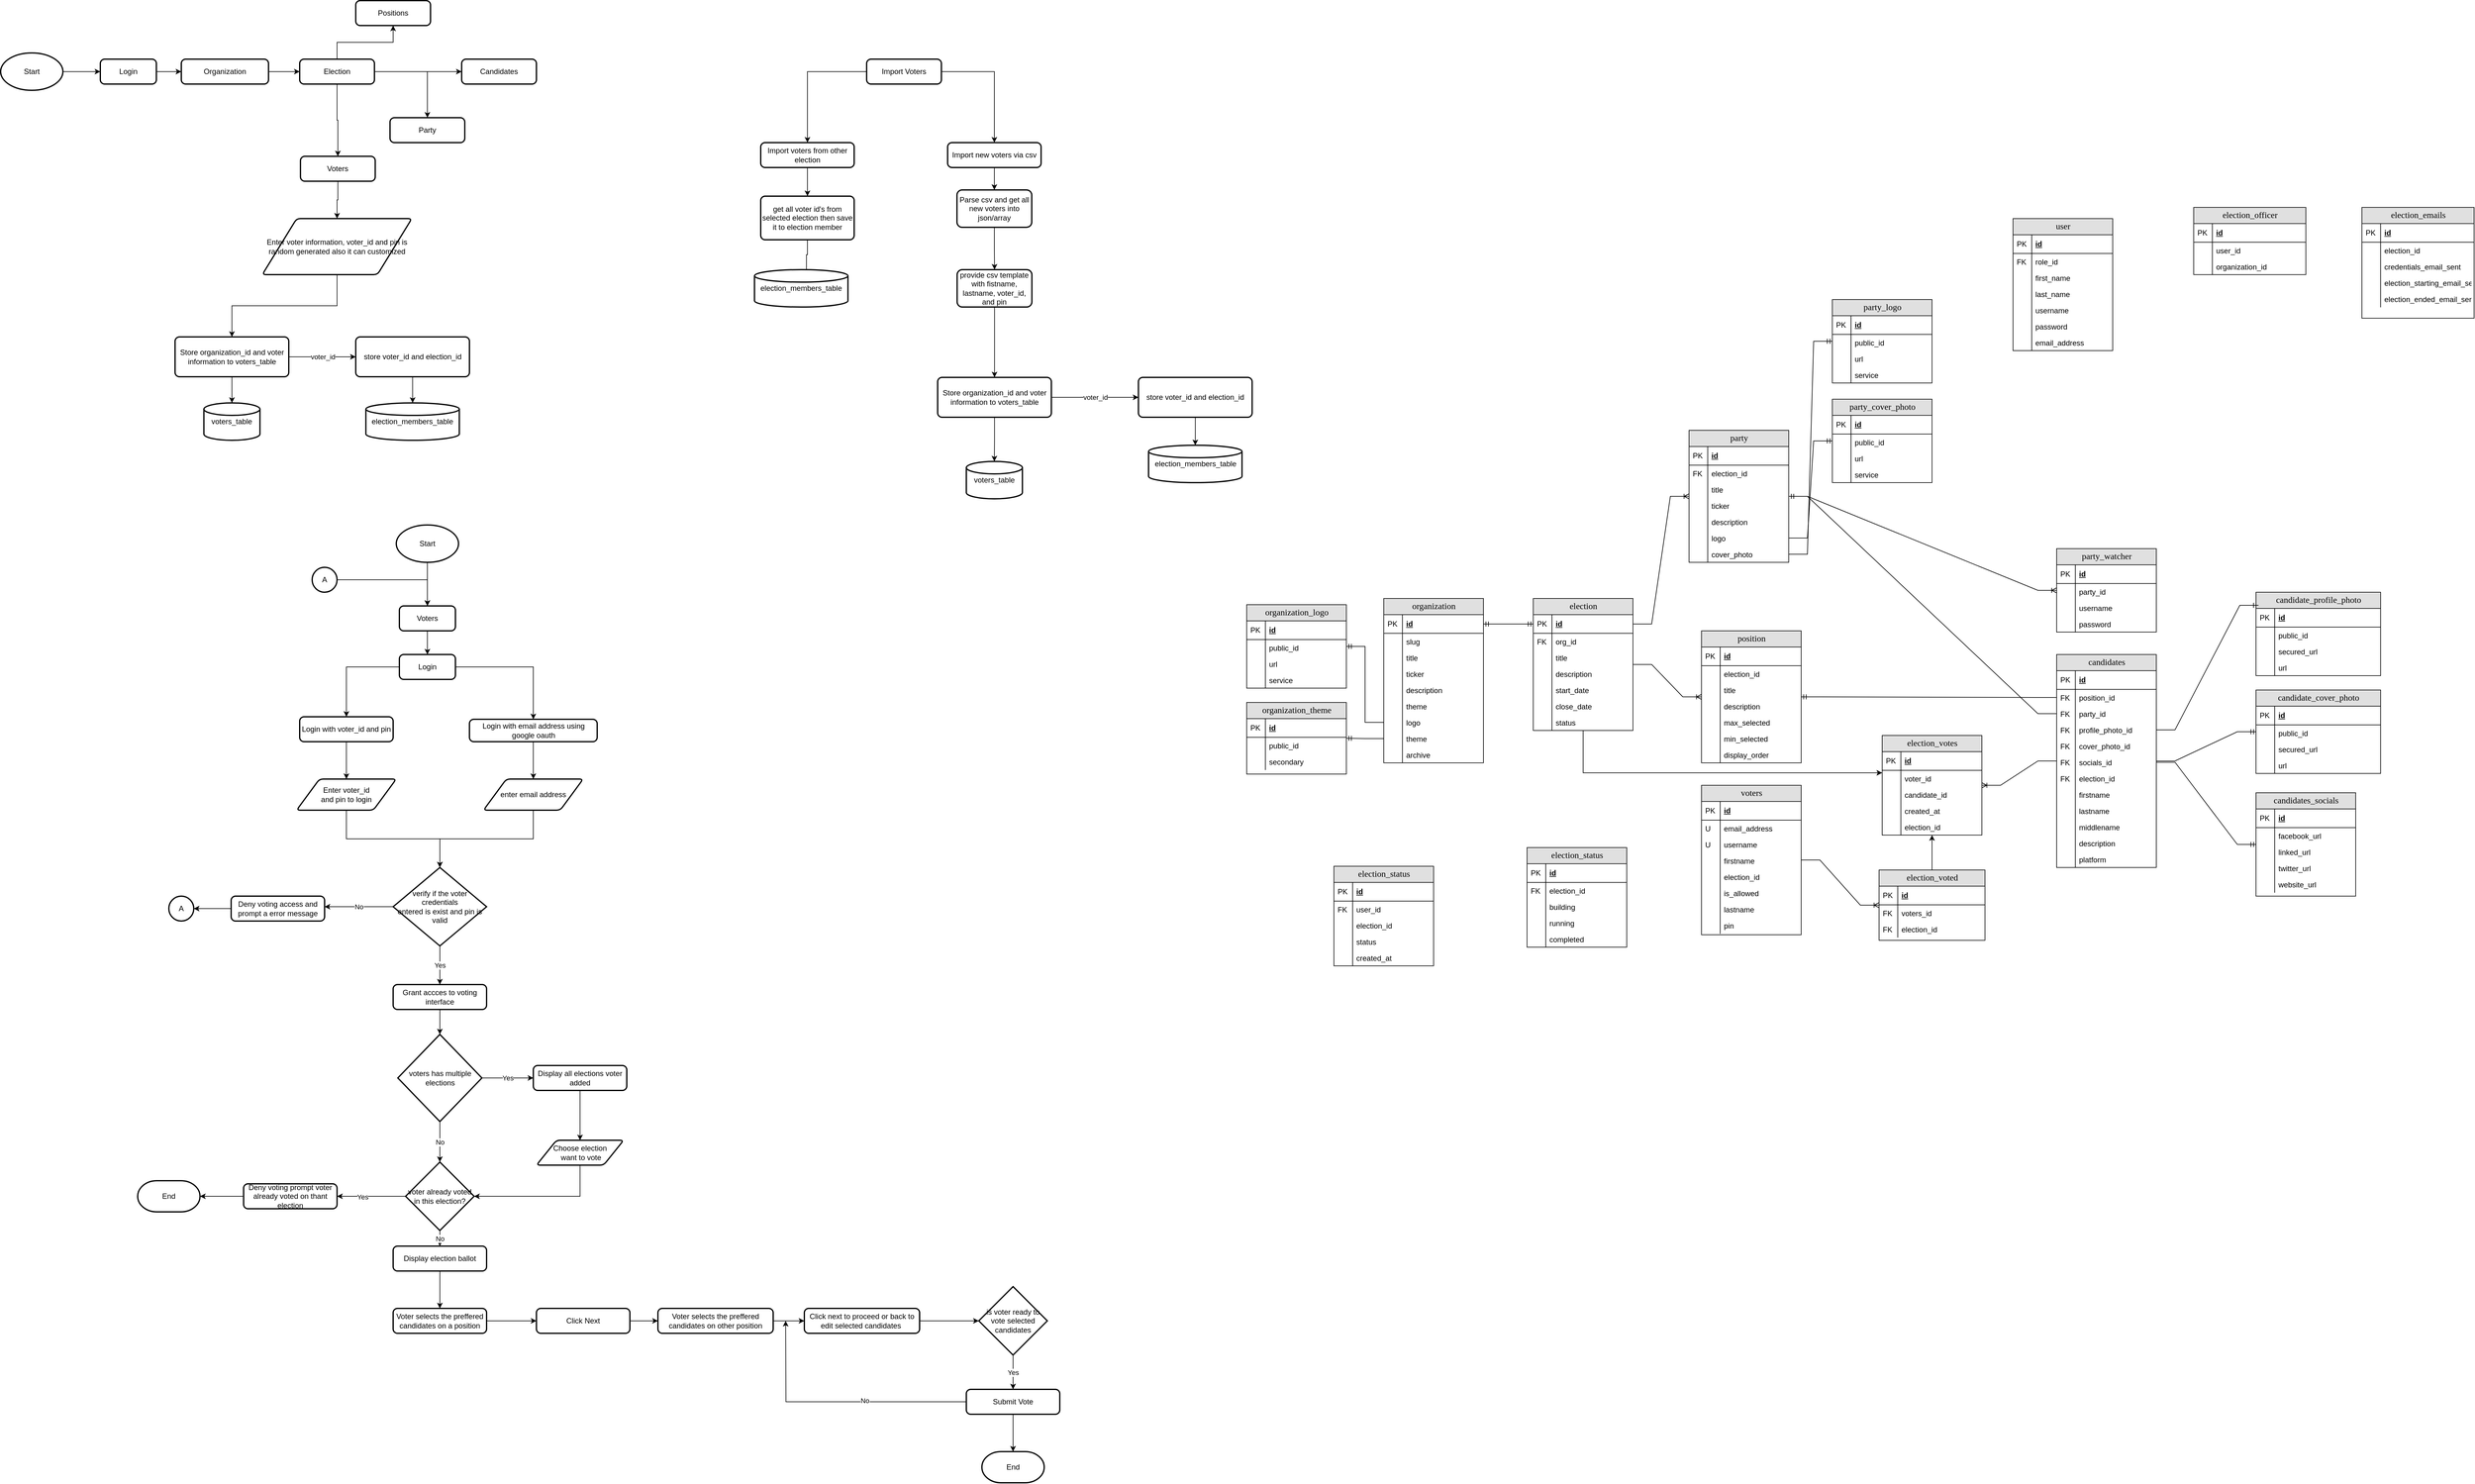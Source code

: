<mxfile version="18.0.6" type="device"><diagram name="Page-1" id="e56a1550-8fbb-45ad-956c-1786394a9013"><mxGraphModel dx="3554" dy="2516" grid="1" gridSize="10" guides="1" tooltips="1" connect="1" arrows="1" fold="1" page="1" pageScale="1" pageWidth="1100" pageHeight="850" background="none" math="0" shadow="0"><root><mxCell id="0"/><mxCell id="1" parent="0"/><mxCell id="2e49270ec7c68f3f-80" value="organization" style="swimlane;html=1;fontStyle=0;childLayout=stackLayout;horizontal=1;startSize=26;fillColor=#e0e0e0;horizontalStack=0;resizeParent=1;resizeLast=0;collapsible=1;marginBottom=0;swimlaneFillColor=#ffffff;align=center;rounded=0;shadow=0;comic=0;labelBackgroundColor=none;strokeWidth=1;fontFamily=Verdana;fontSize=14" parent="1" vertex="1"><mxGeometry x="30" y="30" width="160" height="264" as="geometry"/></mxCell><mxCell id="2e49270ec7c68f3f-81" value="id" style="shape=partialRectangle;top=0;left=0;right=0;bottom=1;html=1;align=left;verticalAlign=middle;fillColor=none;spacingLeft=34;spacingRight=4;whiteSpace=wrap;overflow=hidden;rotatable=0;points=[[0,0.5],[1,0.5]];portConstraint=eastwest;dropTarget=0;fontStyle=5;" parent="2e49270ec7c68f3f-80" vertex="1"><mxGeometry y="26" width="160" height="30" as="geometry"/></mxCell><mxCell id="2e49270ec7c68f3f-82" value="PK" style="shape=partialRectangle;top=0;left=0;bottom=0;html=1;fillColor=none;align=left;verticalAlign=middle;spacingLeft=4;spacingRight=4;whiteSpace=wrap;overflow=hidden;rotatable=0;points=[];portConstraint=eastwest;part=1;" parent="2e49270ec7c68f3f-81" vertex="1" connectable="0"><mxGeometry width="30" height="30" as="geometry"/></mxCell><mxCell id="euhRbVIIn353agXMIbdH-13" value="slug" style="shape=partialRectangle;top=0;left=0;right=0;bottom=0;html=1;align=left;verticalAlign=top;fillColor=none;spacingLeft=34;spacingRight=4;whiteSpace=wrap;overflow=hidden;rotatable=0;points=[[0,0.5],[1,0.5]];portConstraint=eastwest;dropTarget=0;" parent="2e49270ec7c68f3f-80" vertex="1"><mxGeometry y="56" width="160" height="26" as="geometry"/></mxCell><mxCell id="euhRbVIIn353agXMIbdH-14" value="" style="shape=partialRectangle;top=0;left=0;bottom=0;html=1;fillColor=none;align=left;verticalAlign=top;spacingLeft=4;spacingRight=4;whiteSpace=wrap;overflow=hidden;rotatable=0;points=[];portConstraint=eastwest;part=1;" parent="euhRbVIIn353agXMIbdH-13" vertex="1" connectable="0"><mxGeometry width="30" height="26" as="geometry"/></mxCell><mxCell id="2e49270ec7c68f3f-87" value="title" style="shape=partialRectangle;top=0;left=0;right=0;bottom=0;html=1;align=left;verticalAlign=top;fillColor=none;spacingLeft=34;spacingRight=4;whiteSpace=wrap;overflow=hidden;rotatable=0;points=[[0,0.5],[1,0.5]];portConstraint=eastwest;dropTarget=0;" parent="2e49270ec7c68f3f-80" vertex="1"><mxGeometry y="82" width="160" height="26" as="geometry"/></mxCell><mxCell id="2e49270ec7c68f3f-88" value="" style="shape=partialRectangle;top=0;left=0;bottom=0;html=1;fillColor=none;align=left;verticalAlign=top;spacingLeft=4;spacingRight=4;whiteSpace=wrap;overflow=hidden;rotatable=0;points=[];portConstraint=eastwest;part=1;" parent="2e49270ec7c68f3f-87" vertex="1" connectable="0"><mxGeometry width="30" height="26" as="geometry"/></mxCell><mxCell id="iS651yzCpy71PyTMOytw-9" value="ticker" style="shape=partialRectangle;top=0;left=0;right=0;bottom=0;html=1;align=left;verticalAlign=top;fillColor=none;spacingLeft=34;spacingRight=4;whiteSpace=wrap;overflow=hidden;rotatable=0;points=[[0,0.5],[1,0.5]];portConstraint=eastwest;dropTarget=0;" parent="2e49270ec7c68f3f-80" vertex="1"><mxGeometry y="108" width="160" height="26" as="geometry"/></mxCell><mxCell id="iS651yzCpy71PyTMOytw-10" value="" style="shape=partialRectangle;top=0;left=0;bottom=0;html=1;fillColor=none;align=left;verticalAlign=top;spacingLeft=4;spacingRight=4;whiteSpace=wrap;overflow=hidden;rotatable=0;points=[];portConstraint=eastwest;part=1;" parent="iS651yzCpy71PyTMOytw-9" vertex="1" connectable="0"><mxGeometry width="30" height="26" as="geometry"/></mxCell><mxCell id="euhRbVIIn353agXMIbdH-11" value="description" style="shape=partialRectangle;top=0;left=0;right=0;bottom=0;html=1;align=left;verticalAlign=top;fillColor=none;spacingLeft=34;spacingRight=4;whiteSpace=wrap;overflow=hidden;rotatable=0;points=[[0,0.5],[1,0.5]];portConstraint=eastwest;dropTarget=0;" parent="2e49270ec7c68f3f-80" vertex="1"><mxGeometry y="134" width="160" height="26" as="geometry"/></mxCell><mxCell id="euhRbVIIn353agXMIbdH-12" value="" style="shape=partialRectangle;top=0;left=0;bottom=0;html=1;fillColor=none;align=left;verticalAlign=top;spacingLeft=4;spacingRight=4;whiteSpace=wrap;overflow=hidden;rotatable=0;points=[];portConstraint=eastwest;part=1;" parent="euhRbVIIn353agXMIbdH-11" vertex="1" connectable="0"><mxGeometry width="30" height="26" as="geometry"/></mxCell><mxCell id="2e49270ec7c68f3f-83" value="theme" style="shape=partialRectangle;top=0;left=0;right=0;bottom=0;html=1;align=left;verticalAlign=top;fillColor=none;spacingLeft=34;spacingRight=4;whiteSpace=wrap;overflow=hidden;rotatable=0;points=[[0,0.5],[1,0.5]];portConstraint=eastwest;dropTarget=0;" parent="2e49270ec7c68f3f-80" vertex="1"><mxGeometry y="160" width="160" height="26" as="geometry"/></mxCell><mxCell id="2e49270ec7c68f3f-84" value="" style="shape=partialRectangle;top=0;left=0;bottom=0;html=1;fillColor=none;align=left;verticalAlign=top;spacingLeft=4;spacingRight=4;whiteSpace=wrap;overflow=hidden;rotatable=0;points=[];portConstraint=eastwest;part=1;" parent="2e49270ec7c68f3f-83" vertex="1" connectable="0"><mxGeometry width="30" height="26" as="geometry"/></mxCell><mxCell id="2e49270ec7c68f3f-85" value="logo" style="shape=partialRectangle;top=0;left=0;right=0;bottom=0;html=1;align=left;verticalAlign=top;fillColor=none;spacingLeft=34;spacingRight=4;whiteSpace=wrap;overflow=hidden;rotatable=0;points=[[0,0.5],[1,0.5]];portConstraint=eastwest;dropTarget=0;" parent="2e49270ec7c68f3f-80" vertex="1"><mxGeometry y="186" width="160" height="26" as="geometry"/></mxCell><mxCell id="2e49270ec7c68f3f-86" value="" style="shape=partialRectangle;top=0;left=0;bottom=0;html=1;fillColor=none;align=left;verticalAlign=top;spacingLeft=4;spacingRight=4;whiteSpace=wrap;overflow=hidden;rotatable=0;points=[];portConstraint=eastwest;part=1;" parent="2e49270ec7c68f3f-85" vertex="1" connectable="0"><mxGeometry width="30" height="26" as="geometry"/></mxCell><mxCell id="1pzrBhSslvGDCt5zKOAh-22" value="theme" style="shape=partialRectangle;top=0;left=0;right=0;bottom=0;html=1;align=left;verticalAlign=top;fillColor=none;spacingLeft=34;spacingRight=4;whiteSpace=wrap;overflow=hidden;rotatable=0;points=[[0,0.5],[1,0.5]];portConstraint=eastwest;dropTarget=0;" parent="2e49270ec7c68f3f-80" vertex="1"><mxGeometry y="212" width="160" height="26" as="geometry"/></mxCell><mxCell id="1pzrBhSslvGDCt5zKOAh-23" value="" style="shape=partialRectangle;top=0;left=0;bottom=0;html=1;fillColor=none;align=left;verticalAlign=top;spacingLeft=4;spacingRight=4;whiteSpace=wrap;overflow=hidden;rotatable=0;points=[];portConstraint=eastwest;part=1;" parent="1pzrBhSslvGDCt5zKOAh-22" vertex="1" connectable="0"><mxGeometry width="30" height="26" as="geometry"/></mxCell><mxCell id="iS651yzCpy71PyTMOytw-5" value="archive" style="shape=partialRectangle;top=0;left=0;right=0;bottom=0;html=1;align=left;verticalAlign=top;fillColor=none;spacingLeft=34;spacingRight=4;whiteSpace=wrap;overflow=hidden;rotatable=0;points=[[0,0.5],[1,0.5]];portConstraint=eastwest;dropTarget=0;" parent="2e49270ec7c68f3f-80" vertex="1"><mxGeometry y="238" width="160" height="26" as="geometry"/></mxCell><mxCell id="iS651yzCpy71PyTMOytw-6" value="" style="shape=partialRectangle;top=0;left=0;bottom=0;html=1;fillColor=none;align=left;verticalAlign=top;spacingLeft=4;spacingRight=4;whiteSpace=wrap;overflow=hidden;rotatable=0;points=[];portConstraint=eastwest;part=1;" parent="iS651yzCpy71PyTMOytw-5" vertex="1" connectable="0"><mxGeometry width="30" height="26" as="geometry"/></mxCell><mxCell id="MmeYEt6KUfDhFgM00XxT-179" style="edgeStyle=orthogonalEdgeStyle;rounded=0;orthogonalLoop=1;jettySize=auto;html=1;" parent="1" source="euhRbVIIn353agXMIbdH-15" target="euhRbVIIn353agXMIbdH-146" edge="1"><mxGeometry relative="1" as="geometry"><Array as="points"><mxPoint x="350" y="310"/></Array></mxGeometry></mxCell><mxCell id="euhRbVIIn353agXMIbdH-15" value="election" style="swimlane;html=1;fontStyle=0;childLayout=stackLayout;horizontal=1;startSize=26;fillColor=#e0e0e0;horizontalStack=0;resizeParent=1;resizeLast=0;collapsible=1;marginBottom=0;swimlaneFillColor=#ffffff;align=center;rounded=0;shadow=0;comic=0;labelBackgroundColor=none;strokeWidth=1;fontFamily=Verdana;fontSize=14" parent="1" vertex="1"><mxGeometry x="270" y="30" width="160" height="212" as="geometry"/></mxCell><mxCell id="euhRbVIIn353agXMIbdH-16" value="id" style="shape=partialRectangle;top=0;left=0;right=0;bottom=1;html=1;align=left;verticalAlign=middle;fillColor=none;spacingLeft=34;spacingRight=4;whiteSpace=wrap;overflow=hidden;rotatable=0;points=[[0,0.5],[1,0.5]];portConstraint=eastwest;dropTarget=0;fontStyle=5;" parent="euhRbVIIn353agXMIbdH-15" vertex="1"><mxGeometry y="26" width="160" height="30" as="geometry"/></mxCell><mxCell id="euhRbVIIn353agXMIbdH-17" value="PK" style="shape=partialRectangle;top=0;left=0;bottom=0;html=1;fillColor=none;align=left;verticalAlign=middle;spacingLeft=4;spacingRight=4;whiteSpace=wrap;overflow=hidden;rotatable=0;points=[];portConstraint=eastwest;part=1;" parent="euhRbVIIn353agXMIbdH-16" vertex="1" connectable="0"><mxGeometry width="30" height="30" as="geometry"/></mxCell><mxCell id="euhRbVIIn353agXMIbdH-18" value="org_id" style="shape=partialRectangle;top=0;left=0;right=0;bottom=0;html=1;align=left;verticalAlign=top;fillColor=none;spacingLeft=34;spacingRight=4;whiteSpace=wrap;overflow=hidden;rotatable=0;points=[[0,0.5],[1,0.5]];portConstraint=eastwest;dropTarget=0;" parent="euhRbVIIn353agXMIbdH-15" vertex="1"><mxGeometry y="56" width="160" height="26" as="geometry"/></mxCell><mxCell id="euhRbVIIn353agXMIbdH-19" value="FK" style="shape=partialRectangle;top=0;left=0;bottom=0;html=1;fillColor=none;align=left;verticalAlign=top;spacingLeft=4;spacingRight=4;whiteSpace=wrap;overflow=hidden;rotatable=0;points=[];portConstraint=eastwest;part=1;" parent="euhRbVIIn353agXMIbdH-18" vertex="1" connectable="0"><mxGeometry width="30" height="26" as="geometry"/></mxCell><mxCell id="euhRbVIIn353agXMIbdH-20" value="title" style="shape=partialRectangle;top=0;left=0;right=0;bottom=0;html=1;align=left;verticalAlign=top;fillColor=none;spacingLeft=34;spacingRight=4;whiteSpace=wrap;overflow=hidden;rotatable=0;points=[[0,0.5],[1,0.5]];portConstraint=eastwest;dropTarget=0;" parent="euhRbVIIn353agXMIbdH-15" vertex="1"><mxGeometry y="82" width="160" height="26" as="geometry"/></mxCell><mxCell id="euhRbVIIn353agXMIbdH-21" value="" style="shape=partialRectangle;top=0;left=0;bottom=0;html=1;fillColor=none;align=left;verticalAlign=top;spacingLeft=4;spacingRight=4;whiteSpace=wrap;overflow=hidden;rotatable=0;points=[];portConstraint=eastwest;part=1;" parent="euhRbVIIn353agXMIbdH-20" vertex="1" connectable="0"><mxGeometry width="30" height="26" as="geometry"/></mxCell><mxCell id="euhRbVIIn353agXMIbdH-22" value="description" style="shape=partialRectangle;top=0;left=0;right=0;bottom=0;html=1;align=left;verticalAlign=top;fillColor=none;spacingLeft=34;spacingRight=4;whiteSpace=wrap;overflow=hidden;rotatable=0;points=[[0,0.5],[1,0.5]];portConstraint=eastwest;dropTarget=0;" parent="euhRbVIIn353agXMIbdH-15" vertex="1"><mxGeometry y="108" width="160" height="26" as="geometry"/></mxCell><mxCell id="euhRbVIIn353agXMIbdH-23" value="" style="shape=partialRectangle;top=0;left=0;bottom=0;html=1;fillColor=none;align=left;verticalAlign=top;spacingLeft=4;spacingRight=4;whiteSpace=wrap;overflow=hidden;rotatable=0;points=[];portConstraint=eastwest;part=1;" parent="euhRbVIIn353agXMIbdH-22" vertex="1" connectable="0"><mxGeometry width="30" height="26" as="geometry"/></mxCell><mxCell id="euhRbVIIn353agXMIbdH-24" value="start_date" style="shape=partialRectangle;top=0;left=0;right=0;bottom=0;html=1;align=left;verticalAlign=top;fillColor=none;spacingLeft=34;spacingRight=4;whiteSpace=wrap;overflow=hidden;rotatable=0;points=[[0,0.5],[1,0.5]];portConstraint=eastwest;dropTarget=0;" parent="euhRbVIIn353agXMIbdH-15" vertex="1"><mxGeometry y="134" width="160" height="26" as="geometry"/></mxCell><mxCell id="euhRbVIIn353agXMIbdH-25" value="" style="shape=partialRectangle;top=0;left=0;bottom=0;html=1;fillColor=none;align=left;verticalAlign=top;spacingLeft=4;spacingRight=4;whiteSpace=wrap;overflow=hidden;rotatable=0;points=[];portConstraint=eastwest;part=1;" parent="euhRbVIIn353agXMIbdH-24" vertex="1" connectable="0"><mxGeometry width="30" height="26" as="geometry"/></mxCell><mxCell id="euhRbVIIn353agXMIbdH-26" value="close_date" style="shape=partialRectangle;top=0;left=0;right=0;bottom=0;html=1;align=left;verticalAlign=top;fillColor=none;spacingLeft=34;spacingRight=4;whiteSpace=wrap;overflow=hidden;rotatable=0;points=[[0,0.5],[1,0.5]];portConstraint=eastwest;dropTarget=0;" parent="euhRbVIIn353agXMIbdH-15" vertex="1"><mxGeometry y="160" width="160" height="26" as="geometry"/></mxCell><mxCell id="euhRbVIIn353agXMIbdH-27" value="" style="shape=partialRectangle;top=0;left=0;bottom=0;html=1;fillColor=none;align=left;verticalAlign=top;spacingLeft=4;spacingRight=4;whiteSpace=wrap;overflow=hidden;rotatable=0;points=[];portConstraint=eastwest;part=1;" parent="euhRbVIIn353agXMIbdH-26" vertex="1" connectable="0"><mxGeometry width="30" height="26" as="geometry"/></mxCell><mxCell id="LmVrcN9f6A4ENh6EnXr2-1" value="status" style="shape=partialRectangle;top=0;left=0;right=0;bottom=0;html=1;align=left;verticalAlign=top;fillColor=none;spacingLeft=34;spacingRight=4;whiteSpace=wrap;overflow=hidden;rotatable=0;points=[[0,0.5],[1,0.5]];portConstraint=eastwest;dropTarget=0;" parent="euhRbVIIn353agXMIbdH-15" vertex="1"><mxGeometry y="186" width="160" height="26" as="geometry"/></mxCell><mxCell id="LmVrcN9f6A4ENh6EnXr2-2" value="" style="shape=partialRectangle;top=0;left=0;bottom=0;html=1;fillColor=none;align=left;verticalAlign=top;spacingLeft=4;spacingRight=4;whiteSpace=wrap;overflow=hidden;rotatable=0;points=[];portConstraint=eastwest;part=1;" parent="LmVrcN9f6A4ENh6EnXr2-1" vertex="1" connectable="0"><mxGeometry width="30" height="26" as="geometry"/></mxCell><mxCell id="euhRbVIIn353agXMIbdH-28" value="voters" style="swimlane;html=1;fontStyle=0;childLayout=stackLayout;horizontal=1;startSize=26;fillColor=#e0e0e0;horizontalStack=0;resizeParent=1;resizeLast=0;collapsible=1;marginBottom=0;swimlaneFillColor=#ffffff;align=center;rounded=0;shadow=0;comic=0;labelBackgroundColor=none;strokeWidth=1;fontFamily=Verdana;fontSize=14" parent="1" vertex="1"><mxGeometry x="540" y="330" width="160" height="240" as="geometry"/></mxCell><mxCell id="euhRbVIIn353agXMIbdH-29" value="id" style="shape=partialRectangle;top=0;left=0;right=0;bottom=1;html=1;align=left;verticalAlign=middle;fillColor=none;spacingLeft=34;spacingRight=4;whiteSpace=wrap;overflow=hidden;rotatable=0;points=[[0,0.5],[1,0.5]];portConstraint=eastwest;dropTarget=0;fontStyle=5;" parent="euhRbVIIn353agXMIbdH-28" vertex="1"><mxGeometry y="26" width="160" height="30" as="geometry"/></mxCell><mxCell id="euhRbVIIn353agXMIbdH-30" value="PK" style="shape=partialRectangle;top=0;left=0;bottom=0;html=1;fillColor=none;align=left;verticalAlign=middle;spacingLeft=4;spacingRight=4;whiteSpace=wrap;overflow=hidden;rotatable=0;points=[];portConstraint=eastwest;part=1;" parent="euhRbVIIn353agXMIbdH-29" vertex="1" connectable="0"><mxGeometry width="30" height="30" as="geometry"/></mxCell><mxCell id="euhRbVIIn353agXMIbdH-31" value="email_address" style="shape=partialRectangle;top=0;left=0;right=0;bottom=0;html=1;align=left;verticalAlign=top;fillColor=none;spacingLeft=34;spacingRight=4;whiteSpace=wrap;overflow=hidden;rotatable=0;points=[[0,0.5],[1,0.5]];portConstraint=eastwest;dropTarget=0;" parent="euhRbVIIn353agXMIbdH-28" vertex="1"><mxGeometry y="56" width="160" height="26" as="geometry"/></mxCell><mxCell id="euhRbVIIn353agXMIbdH-32" value="U" style="shape=partialRectangle;top=0;left=0;bottom=0;html=1;fillColor=none;align=left;verticalAlign=top;spacingLeft=4;spacingRight=4;whiteSpace=wrap;overflow=hidden;rotatable=0;points=[];portConstraint=eastwest;part=1;" parent="euhRbVIIn353agXMIbdH-31" vertex="1" connectable="0"><mxGeometry width="30" height="26" as="geometry"/></mxCell><mxCell id="lGk7hxmEtoL7toFarPsQ-107" value="username" style="shape=partialRectangle;top=0;left=0;right=0;bottom=0;html=1;align=left;verticalAlign=top;fillColor=none;spacingLeft=34;spacingRight=4;whiteSpace=wrap;overflow=hidden;rotatable=0;points=[[0,0.5],[1,0.5]];portConstraint=eastwest;dropTarget=0;" parent="euhRbVIIn353agXMIbdH-28" vertex="1"><mxGeometry y="82" width="160" height="26" as="geometry"/></mxCell><mxCell id="lGk7hxmEtoL7toFarPsQ-108" value="&lt;span&gt;U&lt;/span&gt;" style="shape=partialRectangle;top=0;left=0;bottom=0;html=1;fillColor=none;align=left;verticalAlign=top;spacingLeft=4;spacingRight=4;whiteSpace=wrap;overflow=hidden;rotatable=0;points=[];portConstraint=eastwest;part=1;" parent="lGk7hxmEtoL7toFarPsQ-107" vertex="1" connectable="0"><mxGeometry width="30" height="26" as="geometry"/></mxCell><mxCell id="MmeYEt6KUfDhFgM00XxT-29" value="firstname" style="shape=partialRectangle;top=0;left=0;right=0;bottom=0;html=1;align=left;verticalAlign=top;fillColor=none;spacingLeft=34;spacingRight=4;whiteSpace=wrap;overflow=hidden;rotatable=0;points=[[0,0.5],[1,0.5]];portConstraint=eastwest;dropTarget=0;" parent="euhRbVIIn353agXMIbdH-28" vertex="1"><mxGeometry y="108" width="160" height="26" as="geometry"/></mxCell><mxCell id="MmeYEt6KUfDhFgM00XxT-30" value="" style="shape=partialRectangle;top=0;left=0;bottom=0;html=1;fillColor=none;align=left;verticalAlign=top;spacingLeft=4;spacingRight=4;whiteSpace=wrap;overflow=hidden;rotatable=0;points=[];portConstraint=eastwest;part=1;" parent="MmeYEt6KUfDhFgM00XxT-29" vertex="1" connectable="0"><mxGeometry width="30" height="26" as="geometry"/></mxCell><mxCell id="euhRbVIIn353agXMIbdH-153" value="election_id" style="shape=partialRectangle;top=0;left=0;right=0;bottom=0;html=1;align=left;verticalAlign=top;fillColor=none;spacingLeft=34;spacingRight=4;whiteSpace=wrap;overflow=hidden;rotatable=0;points=[[0,0.5],[1,0.5]];portConstraint=eastwest;dropTarget=0;" parent="euhRbVIIn353agXMIbdH-28" vertex="1"><mxGeometry y="134" width="160" height="26" as="geometry"/></mxCell><mxCell id="euhRbVIIn353agXMIbdH-154" value="" style="shape=partialRectangle;top=0;left=0;bottom=0;html=1;fillColor=none;align=left;verticalAlign=top;spacingLeft=4;spacingRight=4;whiteSpace=wrap;overflow=hidden;rotatable=0;points=[];portConstraint=eastwest;part=1;" parent="euhRbVIIn353agXMIbdH-153" vertex="1" connectable="0"><mxGeometry width="30" height="26" as="geometry"/></mxCell><mxCell id="euhRbVIIn353agXMIbdH-42" value="is_allowed" style="shape=partialRectangle;top=0;left=0;right=0;bottom=0;html=1;align=left;verticalAlign=top;fillColor=none;spacingLeft=34;spacingRight=4;whiteSpace=wrap;overflow=hidden;rotatable=0;points=[[0,0.5],[1,0.5]];portConstraint=eastwest;dropTarget=0;" parent="euhRbVIIn353agXMIbdH-28" vertex="1"><mxGeometry y="160" width="160" height="26" as="geometry"/></mxCell><mxCell id="euhRbVIIn353agXMIbdH-43" value="" style="shape=partialRectangle;top=0;left=0;bottom=0;html=1;fillColor=none;align=left;verticalAlign=top;spacingLeft=4;spacingRight=4;whiteSpace=wrap;overflow=hidden;rotatable=0;points=[];portConstraint=eastwest;part=1;" parent="euhRbVIIn353agXMIbdH-42" vertex="1" connectable="0"><mxGeometry width="30" height="26" as="geometry"/></mxCell><mxCell id="MmeYEt6KUfDhFgM00XxT-31" value="lastname" style="shape=partialRectangle;top=0;left=0;right=0;bottom=0;html=1;align=left;verticalAlign=top;fillColor=none;spacingLeft=34;spacingRight=4;whiteSpace=wrap;overflow=hidden;rotatable=0;points=[[0,0.5],[1,0.5]];portConstraint=eastwest;dropTarget=0;" parent="euhRbVIIn353agXMIbdH-28" vertex="1"><mxGeometry y="186" width="160" height="26" as="geometry"/></mxCell><mxCell id="MmeYEt6KUfDhFgM00XxT-32" value="" style="shape=partialRectangle;top=0;left=0;bottom=0;html=1;fillColor=none;align=left;verticalAlign=top;spacingLeft=4;spacingRight=4;whiteSpace=wrap;overflow=hidden;rotatable=0;points=[];portConstraint=eastwest;part=1;" parent="MmeYEt6KUfDhFgM00XxT-31" vertex="1" connectable="0"><mxGeometry width="30" height="26" as="geometry"/></mxCell><mxCell id="lGk7hxmEtoL7toFarPsQ-109" value="pin" style="shape=partialRectangle;top=0;left=0;right=0;bottom=0;html=1;align=left;verticalAlign=top;fillColor=none;spacingLeft=34;spacingRight=4;whiteSpace=wrap;overflow=hidden;rotatable=0;points=[[0,0.5],[1,0.5]];portConstraint=eastwest;dropTarget=0;" parent="euhRbVIIn353agXMIbdH-28" vertex="1"><mxGeometry y="212" width="160" height="26" as="geometry"/></mxCell><mxCell id="lGk7hxmEtoL7toFarPsQ-110" value="" style="shape=partialRectangle;top=0;left=0;bottom=0;html=1;fillColor=none;align=left;verticalAlign=top;spacingLeft=4;spacingRight=4;whiteSpace=wrap;overflow=hidden;rotatable=0;points=[];portConstraint=eastwest;part=1;" parent="lGk7hxmEtoL7toFarPsQ-109" vertex="1" connectable="0"><mxGeometry width="30" height="26" as="geometry"/></mxCell><mxCell id="euhRbVIIn353agXMIbdH-44" value="party_watcher" style="swimlane;html=1;fontStyle=0;childLayout=stackLayout;horizontal=1;startSize=26;fillColor=#e0e0e0;horizontalStack=0;resizeParent=1;resizeLast=0;collapsible=1;marginBottom=0;swimlaneFillColor=#ffffff;align=center;rounded=0;shadow=0;comic=0;labelBackgroundColor=none;strokeWidth=1;fontFamily=Verdana;fontSize=14" parent="1" vertex="1"><mxGeometry x="1110" y="-50" width="160" height="134" as="geometry"/></mxCell><mxCell id="euhRbVIIn353agXMIbdH-45" value="id" style="shape=partialRectangle;top=0;left=0;right=0;bottom=1;html=1;align=left;verticalAlign=middle;fillColor=none;spacingLeft=34;spacingRight=4;whiteSpace=wrap;overflow=hidden;rotatable=0;points=[[0,0.5],[1,0.5]];portConstraint=eastwest;dropTarget=0;fontStyle=5;" parent="euhRbVIIn353agXMIbdH-44" vertex="1"><mxGeometry y="26" width="160" height="30" as="geometry"/></mxCell><mxCell id="euhRbVIIn353agXMIbdH-46" value="PK" style="shape=partialRectangle;top=0;left=0;bottom=0;html=1;fillColor=none;align=left;verticalAlign=middle;spacingLeft=4;spacingRight=4;whiteSpace=wrap;overflow=hidden;rotatable=0;points=[];portConstraint=eastwest;part=1;" parent="euhRbVIIn353agXMIbdH-45" vertex="1" connectable="0"><mxGeometry width="30" height="30" as="geometry"/></mxCell><mxCell id="euhRbVIIn353agXMIbdH-47" value="party_id" style="shape=partialRectangle;top=0;left=0;right=0;bottom=0;html=1;align=left;verticalAlign=top;fillColor=none;spacingLeft=34;spacingRight=4;whiteSpace=wrap;overflow=hidden;rotatable=0;points=[[0,0.5],[1,0.5]];portConstraint=eastwest;dropTarget=0;" parent="euhRbVIIn353agXMIbdH-44" vertex="1"><mxGeometry y="56" width="160" height="26" as="geometry"/></mxCell><mxCell id="euhRbVIIn353agXMIbdH-48" value="" style="shape=partialRectangle;top=0;left=0;bottom=0;html=1;fillColor=none;align=left;verticalAlign=top;spacingLeft=4;spacingRight=4;whiteSpace=wrap;overflow=hidden;rotatable=0;points=[];portConstraint=eastwest;part=1;" parent="euhRbVIIn353agXMIbdH-47" vertex="1" connectable="0"><mxGeometry width="30" height="26" as="geometry"/></mxCell><mxCell id="euhRbVIIn353agXMIbdH-55" value="username" style="shape=partialRectangle;top=0;left=0;right=0;bottom=0;html=1;align=left;verticalAlign=top;fillColor=none;spacingLeft=34;spacingRight=4;whiteSpace=wrap;overflow=hidden;rotatable=0;points=[[0,0.5],[1,0.5]];portConstraint=eastwest;dropTarget=0;" parent="euhRbVIIn353agXMIbdH-44" vertex="1"><mxGeometry y="82" width="160" height="26" as="geometry"/></mxCell><mxCell id="euhRbVIIn353agXMIbdH-56" value="" style="shape=partialRectangle;top=0;left=0;bottom=0;html=1;fillColor=none;align=left;verticalAlign=top;spacingLeft=4;spacingRight=4;whiteSpace=wrap;overflow=hidden;rotatable=0;points=[];portConstraint=eastwest;part=1;" parent="euhRbVIIn353agXMIbdH-55" vertex="1" connectable="0"><mxGeometry width="30" height="26" as="geometry"/></mxCell><mxCell id="euhRbVIIn353agXMIbdH-49" value="password" style="shape=partialRectangle;top=0;left=0;right=0;bottom=0;html=1;align=left;verticalAlign=top;fillColor=none;spacingLeft=34;spacingRight=4;whiteSpace=wrap;overflow=hidden;rotatable=0;points=[[0,0.5],[1,0.5]];portConstraint=eastwest;dropTarget=0;" parent="euhRbVIIn353agXMIbdH-44" vertex="1"><mxGeometry y="108" width="160" height="26" as="geometry"/></mxCell><mxCell id="euhRbVIIn353agXMIbdH-50" value="" style="shape=partialRectangle;top=0;left=0;bottom=0;html=1;fillColor=none;align=left;verticalAlign=top;spacingLeft=4;spacingRight=4;whiteSpace=wrap;overflow=hidden;rotatable=0;points=[];portConstraint=eastwest;part=1;" parent="euhRbVIIn353agXMIbdH-49" vertex="1" connectable="0"><mxGeometry width="30" height="26" as="geometry"/></mxCell><mxCell id="euhRbVIIn353agXMIbdH-57" value="party" style="swimlane;html=1;fontStyle=0;childLayout=stackLayout;horizontal=1;startSize=26;fillColor=#e0e0e0;horizontalStack=0;resizeParent=1;resizeLast=0;collapsible=1;marginBottom=0;swimlaneFillColor=#ffffff;align=center;rounded=0;shadow=0;comic=0;labelBackgroundColor=none;strokeWidth=1;fontFamily=Verdana;fontSize=14" parent="1" vertex="1"><mxGeometry x="520" y="-240" width="160" height="212" as="geometry"/></mxCell><mxCell id="euhRbVIIn353agXMIbdH-58" value="id" style="shape=partialRectangle;top=0;left=0;right=0;bottom=1;html=1;align=left;verticalAlign=middle;fillColor=none;spacingLeft=34;spacingRight=4;whiteSpace=wrap;overflow=hidden;rotatable=0;points=[[0,0.5],[1,0.5]];portConstraint=eastwest;dropTarget=0;fontStyle=5;" parent="euhRbVIIn353agXMIbdH-57" vertex="1"><mxGeometry y="26" width="160" height="30" as="geometry"/></mxCell><mxCell id="euhRbVIIn353agXMIbdH-59" value="PK" style="shape=partialRectangle;top=0;left=0;bottom=0;html=1;fillColor=none;align=left;verticalAlign=middle;spacingLeft=4;spacingRight=4;whiteSpace=wrap;overflow=hidden;rotatable=0;points=[];portConstraint=eastwest;part=1;" parent="euhRbVIIn353agXMIbdH-58" vertex="1" connectable="0"><mxGeometry width="30" height="30" as="geometry"/></mxCell><mxCell id="euhRbVIIn353agXMIbdH-142" value="election_id" style="shape=partialRectangle;top=0;left=0;right=0;bottom=0;html=1;align=left;verticalAlign=top;fillColor=none;spacingLeft=34;spacingRight=4;whiteSpace=wrap;overflow=hidden;rotatable=0;points=[[0,0.5],[1,0.5]];portConstraint=eastwest;dropTarget=0;" parent="euhRbVIIn353agXMIbdH-57" vertex="1"><mxGeometry y="56" width="160" height="26" as="geometry"/></mxCell><mxCell id="euhRbVIIn353agXMIbdH-143" value="FK" style="shape=partialRectangle;top=0;left=0;bottom=0;html=1;fillColor=none;align=left;verticalAlign=top;spacingLeft=4;spacingRight=4;whiteSpace=wrap;overflow=hidden;rotatable=0;points=[];portConstraint=eastwest;part=1;" parent="euhRbVIIn353agXMIbdH-142" vertex="1" connectable="0"><mxGeometry width="30" height="26" as="geometry"/></mxCell><mxCell id="euhRbVIIn353agXMIbdH-60" value="title" style="shape=partialRectangle;top=0;left=0;right=0;bottom=0;html=1;align=left;verticalAlign=top;fillColor=none;spacingLeft=34;spacingRight=4;whiteSpace=wrap;overflow=hidden;rotatable=0;points=[[0,0.5],[1,0.5]];portConstraint=eastwest;dropTarget=0;" parent="euhRbVIIn353agXMIbdH-57" vertex="1"><mxGeometry y="82" width="160" height="26" as="geometry"/></mxCell><mxCell id="euhRbVIIn353agXMIbdH-61" value="" style="shape=partialRectangle;top=0;left=0;bottom=0;html=1;fillColor=none;align=left;verticalAlign=top;spacingLeft=4;spacingRight=4;whiteSpace=wrap;overflow=hidden;rotatable=0;points=[];portConstraint=eastwest;part=1;" parent="euhRbVIIn353agXMIbdH-60" vertex="1" connectable="0"><mxGeometry width="30" height="26" as="geometry"/></mxCell><mxCell id="euhRbVIIn353agXMIbdH-157" value="ticker" style="shape=partialRectangle;top=0;left=0;right=0;bottom=0;html=1;align=left;verticalAlign=top;fillColor=none;spacingLeft=34;spacingRight=4;whiteSpace=wrap;overflow=hidden;rotatable=0;points=[[0,0.5],[1,0.5]];portConstraint=eastwest;dropTarget=0;" parent="euhRbVIIn353agXMIbdH-57" vertex="1"><mxGeometry y="108" width="160" height="26" as="geometry"/></mxCell><mxCell id="euhRbVIIn353agXMIbdH-158" value="" style="shape=partialRectangle;top=0;left=0;bottom=0;html=1;fillColor=none;align=left;verticalAlign=top;spacingLeft=4;spacingRight=4;whiteSpace=wrap;overflow=hidden;rotatable=0;points=[];portConstraint=eastwest;part=1;" parent="euhRbVIIn353agXMIbdH-157" vertex="1" connectable="0"><mxGeometry width="30" height="26" as="geometry"/></mxCell><mxCell id="euhRbVIIn353agXMIbdH-62" value="description" style="shape=partialRectangle;top=0;left=0;right=0;bottom=0;html=1;align=left;verticalAlign=top;fillColor=none;spacingLeft=34;spacingRight=4;whiteSpace=wrap;overflow=hidden;rotatable=0;points=[[0,0.5],[1,0.5]];portConstraint=eastwest;dropTarget=0;" parent="euhRbVIIn353agXMIbdH-57" vertex="1"><mxGeometry y="134" width="160" height="26" as="geometry"/></mxCell><mxCell id="euhRbVIIn353agXMIbdH-63" value="" style="shape=partialRectangle;top=0;left=0;bottom=0;html=1;fillColor=none;align=left;verticalAlign=top;spacingLeft=4;spacingRight=4;whiteSpace=wrap;overflow=hidden;rotatable=0;points=[];portConstraint=eastwest;part=1;" parent="euhRbVIIn353agXMIbdH-62" vertex="1" connectable="0"><mxGeometry width="30" height="26" as="geometry"/></mxCell><mxCell id="euhRbVIIn353agXMIbdH-66" value="logo" style="shape=partialRectangle;top=0;left=0;right=0;bottom=0;html=1;align=left;verticalAlign=top;fillColor=none;spacingLeft=34;spacingRight=4;whiteSpace=wrap;overflow=hidden;rotatable=0;points=[[0,0.5],[1,0.5]];portConstraint=eastwest;dropTarget=0;" parent="euhRbVIIn353agXMIbdH-57" vertex="1"><mxGeometry y="160" width="160" height="26" as="geometry"/></mxCell><mxCell id="euhRbVIIn353agXMIbdH-67" value="" style="shape=partialRectangle;top=0;left=0;bottom=0;html=1;fillColor=none;align=left;verticalAlign=top;spacingLeft=4;spacingRight=4;whiteSpace=wrap;overflow=hidden;rotatable=0;points=[];portConstraint=eastwest;part=1;" parent="euhRbVIIn353agXMIbdH-66" vertex="1" connectable="0"><mxGeometry width="30" height="26" as="geometry"/></mxCell><mxCell id="euhRbVIIn353agXMIbdH-64" value="cover_photo" style="shape=partialRectangle;top=0;left=0;right=0;bottom=0;html=1;align=left;verticalAlign=top;fillColor=none;spacingLeft=34;spacingRight=4;whiteSpace=wrap;overflow=hidden;rotatable=0;points=[[0,0.5],[1,0.5]];portConstraint=eastwest;dropTarget=0;" parent="euhRbVIIn353agXMIbdH-57" vertex="1"><mxGeometry y="186" width="160" height="26" as="geometry"/></mxCell><mxCell id="euhRbVIIn353agXMIbdH-65" value="" style="shape=partialRectangle;top=0;left=0;bottom=0;html=1;fillColor=none;align=left;verticalAlign=top;spacingLeft=4;spacingRight=4;whiteSpace=wrap;overflow=hidden;rotatable=0;points=[];portConstraint=eastwest;part=1;" parent="euhRbVIIn353agXMIbdH-64" vertex="1" connectable="0"><mxGeometry width="30" height="26" as="geometry"/></mxCell><mxCell id="euhRbVIIn353agXMIbdH-68" value="position" style="swimlane;html=1;fontStyle=0;childLayout=stackLayout;horizontal=1;startSize=26;fillColor=#e0e0e0;horizontalStack=0;resizeParent=1;resizeLast=0;collapsible=1;marginBottom=0;swimlaneFillColor=#ffffff;align=center;rounded=0;shadow=0;comic=0;labelBackgroundColor=none;strokeWidth=1;fontFamily=Verdana;fontSize=14" parent="1" vertex="1"><mxGeometry x="540" y="82" width="160" height="212" as="geometry"/></mxCell><mxCell id="euhRbVIIn353agXMIbdH-69" value="id" style="shape=partialRectangle;top=0;left=0;right=0;bottom=1;html=1;align=left;verticalAlign=middle;fillColor=none;spacingLeft=34;spacingRight=4;whiteSpace=wrap;overflow=hidden;rotatable=0;points=[[0,0.5],[1,0.5]];portConstraint=eastwest;dropTarget=0;fontStyle=5;" parent="euhRbVIIn353agXMIbdH-68" vertex="1"><mxGeometry y="26" width="160" height="30" as="geometry"/></mxCell><mxCell id="euhRbVIIn353agXMIbdH-70" value="PK" style="shape=partialRectangle;top=0;left=0;bottom=0;html=1;fillColor=none;align=left;verticalAlign=middle;spacingLeft=4;spacingRight=4;whiteSpace=wrap;overflow=hidden;rotatable=0;points=[];portConstraint=eastwest;part=1;" parent="euhRbVIIn353agXMIbdH-69" vertex="1" connectable="0"><mxGeometry width="30" height="30" as="geometry"/></mxCell><mxCell id="euhRbVIIn353agXMIbdH-144" value="election_id" style="shape=partialRectangle;top=0;left=0;right=0;bottom=0;html=1;align=left;verticalAlign=top;fillColor=none;spacingLeft=34;spacingRight=4;whiteSpace=wrap;overflow=hidden;rotatable=0;points=[[0,0.5],[1,0.5]];portConstraint=eastwest;dropTarget=0;" parent="euhRbVIIn353agXMIbdH-68" vertex="1"><mxGeometry y="56" width="160" height="26" as="geometry"/></mxCell><mxCell id="euhRbVIIn353agXMIbdH-145" value="" style="shape=partialRectangle;top=0;left=0;bottom=0;html=1;fillColor=none;align=left;verticalAlign=top;spacingLeft=4;spacingRight=4;whiteSpace=wrap;overflow=hidden;rotatable=0;points=[];portConstraint=eastwest;part=1;" parent="euhRbVIIn353agXMIbdH-144" vertex="1" connectable="0"><mxGeometry width="30" height="26" as="geometry"/></mxCell><mxCell id="euhRbVIIn353agXMIbdH-71" value="title" style="shape=partialRectangle;top=0;left=0;right=0;bottom=0;html=1;align=left;verticalAlign=top;fillColor=none;spacingLeft=34;spacingRight=4;whiteSpace=wrap;overflow=hidden;rotatable=0;points=[[0,0.5],[1,0.5]];portConstraint=eastwest;dropTarget=0;" parent="euhRbVIIn353agXMIbdH-68" vertex="1"><mxGeometry y="82" width="160" height="26" as="geometry"/></mxCell><mxCell id="euhRbVIIn353agXMIbdH-72" value="" style="shape=partialRectangle;top=0;left=0;bottom=0;html=1;fillColor=none;align=left;verticalAlign=top;spacingLeft=4;spacingRight=4;whiteSpace=wrap;overflow=hidden;rotatable=0;points=[];portConstraint=eastwest;part=1;" parent="euhRbVIIn353agXMIbdH-71" vertex="1" connectable="0"><mxGeometry width="30" height="26" as="geometry"/></mxCell><mxCell id="euhRbVIIn353agXMIbdH-73" value="description" style="shape=partialRectangle;top=0;left=0;right=0;bottom=0;html=1;align=left;verticalAlign=top;fillColor=none;spacingLeft=34;spacingRight=4;whiteSpace=wrap;overflow=hidden;rotatable=0;points=[[0,0.5],[1,0.5]];portConstraint=eastwest;dropTarget=0;" parent="euhRbVIIn353agXMIbdH-68" vertex="1"><mxGeometry y="108" width="160" height="26" as="geometry"/></mxCell><mxCell id="euhRbVIIn353agXMIbdH-74" value="" style="shape=partialRectangle;top=0;left=0;bottom=0;html=1;fillColor=none;align=left;verticalAlign=top;spacingLeft=4;spacingRight=4;whiteSpace=wrap;overflow=hidden;rotatable=0;points=[];portConstraint=eastwest;part=1;" parent="euhRbVIIn353agXMIbdH-73" vertex="1" connectable="0"><mxGeometry width="30" height="26" as="geometry"/></mxCell><mxCell id="euhRbVIIn353agXMIbdH-75" value="max_selected" style="shape=partialRectangle;top=0;left=0;right=0;bottom=0;html=1;align=left;verticalAlign=top;fillColor=none;spacingLeft=34;spacingRight=4;whiteSpace=wrap;overflow=hidden;rotatable=0;points=[[0,0.5],[1,0.5]];portConstraint=eastwest;dropTarget=0;" parent="euhRbVIIn353agXMIbdH-68" vertex="1"><mxGeometry y="134" width="160" height="26" as="geometry"/></mxCell><mxCell id="euhRbVIIn353agXMIbdH-76" value="" style="shape=partialRectangle;top=0;left=0;bottom=0;html=1;fillColor=none;align=left;verticalAlign=top;spacingLeft=4;spacingRight=4;whiteSpace=wrap;overflow=hidden;rotatable=0;points=[];portConstraint=eastwest;part=1;" parent="euhRbVIIn353agXMIbdH-75" vertex="1" connectable="0"><mxGeometry width="30" height="26" as="geometry"/></mxCell><mxCell id="lGk7hxmEtoL7toFarPsQ-49" value="min_selected" style="shape=partialRectangle;top=0;left=0;right=0;bottom=0;html=1;align=left;verticalAlign=top;fillColor=none;spacingLeft=34;spacingRight=4;whiteSpace=wrap;overflow=hidden;rotatable=0;points=[[0,0.5],[1,0.5]];portConstraint=eastwest;dropTarget=0;" parent="euhRbVIIn353agXMIbdH-68" vertex="1"><mxGeometry y="160" width="160" height="26" as="geometry"/></mxCell><mxCell id="lGk7hxmEtoL7toFarPsQ-50" value="" style="shape=partialRectangle;top=0;left=0;bottom=0;html=1;fillColor=none;align=left;verticalAlign=top;spacingLeft=4;spacingRight=4;whiteSpace=wrap;overflow=hidden;rotatable=0;points=[];portConstraint=eastwest;part=1;" parent="lGk7hxmEtoL7toFarPsQ-49" vertex="1" connectable="0"><mxGeometry width="30" height="26" as="geometry"/></mxCell><mxCell id="lGk7hxmEtoL7toFarPsQ-51" value="display_order" style="shape=partialRectangle;top=0;left=0;right=0;bottom=0;html=1;align=left;verticalAlign=top;fillColor=none;spacingLeft=34;spacingRight=4;whiteSpace=wrap;overflow=hidden;rotatable=0;points=[[0,0.5],[1,0.5]];portConstraint=eastwest;dropTarget=0;" parent="euhRbVIIn353agXMIbdH-68" vertex="1"><mxGeometry y="186" width="160" height="26" as="geometry"/></mxCell><mxCell id="lGk7hxmEtoL7toFarPsQ-52" value="" style="shape=partialRectangle;top=0;left=0;bottom=0;html=1;fillColor=none;align=left;verticalAlign=top;spacingLeft=4;spacingRight=4;whiteSpace=wrap;overflow=hidden;rotatable=0;points=[];portConstraint=eastwest;part=1;" parent="lGk7hxmEtoL7toFarPsQ-51" vertex="1" connectable="0"><mxGeometry width="30" height="26" as="geometry"/></mxCell><mxCell id="euhRbVIIn353agXMIbdH-79" value="candidates" style="swimlane;html=1;fontStyle=0;childLayout=stackLayout;horizontal=1;startSize=26;fillColor=#e0e0e0;horizontalStack=0;resizeParent=1;resizeLast=0;collapsible=1;marginBottom=0;swimlaneFillColor=#ffffff;align=center;rounded=0;shadow=0;comic=0;labelBackgroundColor=none;strokeWidth=1;fontFamily=Verdana;fontSize=14" parent="1" vertex="1"><mxGeometry x="1110" y="120" width="160" height="342" as="geometry"/></mxCell><mxCell id="euhRbVIIn353agXMIbdH-80" value="id" style="shape=partialRectangle;top=0;left=0;right=0;bottom=1;html=1;align=left;verticalAlign=middle;fillColor=none;spacingLeft=34;spacingRight=4;whiteSpace=wrap;overflow=hidden;rotatable=0;points=[[0,0.5],[1,0.5]];portConstraint=eastwest;dropTarget=0;fontStyle=5;" parent="euhRbVIIn353agXMIbdH-79" vertex="1"><mxGeometry y="26" width="160" height="30" as="geometry"/></mxCell><mxCell id="euhRbVIIn353agXMIbdH-81" value="PK" style="shape=partialRectangle;top=0;left=0;bottom=0;html=1;fillColor=none;align=left;verticalAlign=middle;spacingLeft=4;spacingRight=4;whiteSpace=wrap;overflow=hidden;rotatable=0;points=[];portConstraint=eastwest;part=1;" parent="euhRbVIIn353agXMIbdH-80" vertex="1" connectable="0"><mxGeometry width="30" height="30" as="geometry"/></mxCell><mxCell id="euhRbVIIn353agXMIbdH-82" value="position_id" style="shape=partialRectangle;top=0;left=0;right=0;bottom=0;html=1;align=left;verticalAlign=top;fillColor=none;spacingLeft=34;spacingRight=4;whiteSpace=wrap;overflow=hidden;rotatable=0;points=[[0,0.5],[1,0.5]];portConstraint=eastwest;dropTarget=0;" parent="euhRbVIIn353agXMIbdH-79" vertex="1"><mxGeometry y="56" width="160" height="26" as="geometry"/></mxCell><mxCell id="euhRbVIIn353agXMIbdH-83" value="FK" style="shape=partialRectangle;top=0;left=0;bottom=0;html=1;fillColor=none;align=left;verticalAlign=top;spacingLeft=4;spacingRight=4;whiteSpace=wrap;overflow=hidden;rotatable=0;points=[];portConstraint=eastwest;part=1;" parent="euhRbVIIn353agXMIbdH-82" vertex="1" connectable="0"><mxGeometry width="30" height="26" as="geometry"/></mxCell><mxCell id="euhRbVIIn353agXMIbdH-84" value="party_id" style="shape=partialRectangle;top=0;left=0;right=0;bottom=0;html=1;align=left;verticalAlign=top;fillColor=none;spacingLeft=34;spacingRight=4;whiteSpace=wrap;overflow=hidden;rotatable=0;points=[[0,0.5],[1,0.5]];portConstraint=eastwest;dropTarget=0;" parent="euhRbVIIn353agXMIbdH-79" vertex="1"><mxGeometry y="82" width="160" height="26" as="geometry"/></mxCell><mxCell id="euhRbVIIn353agXMIbdH-85" value="FK" style="shape=partialRectangle;top=0;left=0;bottom=0;html=1;fillColor=none;align=left;verticalAlign=top;spacingLeft=4;spacingRight=4;whiteSpace=wrap;overflow=hidden;rotatable=0;points=[];portConstraint=eastwest;part=1;" parent="euhRbVIIn353agXMIbdH-84" vertex="1" connectable="0"><mxGeometry width="30" height="26" as="geometry"/></mxCell><mxCell id="euhRbVIIn353agXMIbdH-102" value="profile_photo_id" style="shape=partialRectangle;top=0;left=0;right=0;bottom=0;html=1;align=left;verticalAlign=top;fillColor=none;spacingLeft=34;spacingRight=4;whiteSpace=wrap;overflow=hidden;rotatable=0;points=[[0,0.5],[1,0.5]];portConstraint=eastwest;dropTarget=0;" parent="euhRbVIIn353agXMIbdH-79" vertex="1"><mxGeometry y="108" width="160" height="26" as="geometry"/></mxCell><mxCell id="euhRbVIIn353agXMIbdH-103" value="&lt;span&gt;FK&lt;/span&gt;" style="shape=partialRectangle;top=0;left=0;bottom=0;html=1;fillColor=none;align=left;verticalAlign=top;spacingLeft=4;spacingRight=4;whiteSpace=wrap;overflow=hidden;rotatable=0;points=[];portConstraint=eastwest;part=1;" parent="euhRbVIIn353agXMIbdH-102" vertex="1" connectable="0"><mxGeometry width="30" height="26" as="geometry"/></mxCell><mxCell id="euhRbVIIn353agXMIbdH-104" value="cover_photo_id" style="shape=partialRectangle;top=0;left=0;right=0;bottom=0;html=1;align=left;verticalAlign=top;fillColor=none;spacingLeft=34;spacingRight=4;whiteSpace=wrap;overflow=hidden;rotatable=0;points=[[0,0.5],[1,0.5]];portConstraint=eastwest;dropTarget=0;" parent="euhRbVIIn353agXMIbdH-79" vertex="1"><mxGeometry y="134" width="160" height="26" as="geometry"/></mxCell><mxCell id="euhRbVIIn353agXMIbdH-105" value="&lt;span&gt;FK&lt;/span&gt;" style="shape=partialRectangle;top=0;left=0;bottom=0;html=1;fillColor=none;align=left;verticalAlign=top;spacingLeft=4;spacingRight=4;whiteSpace=wrap;overflow=hidden;rotatable=0;points=[];portConstraint=eastwest;part=1;" parent="euhRbVIIn353agXMIbdH-104" vertex="1" connectable="0"><mxGeometry width="30" height="26" as="geometry"/></mxCell><mxCell id="euhRbVIIn353agXMIbdH-86" value="socials_id" style="shape=partialRectangle;top=0;left=0;right=0;bottom=0;html=1;align=left;verticalAlign=top;fillColor=none;spacingLeft=34;spacingRight=4;whiteSpace=wrap;overflow=hidden;rotatable=0;points=[[0,0.5],[1,0.5]];portConstraint=eastwest;dropTarget=0;" parent="euhRbVIIn353agXMIbdH-79" vertex="1"><mxGeometry y="160" width="160" height="26" as="geometry"/></mxCell><mxCell id="euhRbVIIn353agXMIbdH-87" value="FK" style="shape=partialRectangle;top=0;left=0;bottom=0;html=1;fillColor=none;align=left;verticalAlign=top;spacingLeft=4;spacingRight=4;whiteSpace=wrap;overflow=hidden;rotatable=0;points=[];portConstraint=eastwest;part=1;" parent="euhRbVIIn353agXMIbdH-86" vertex="1" connectable="0"><mxGeometry width="30" height="26" as="geometry"/></mxCell><mxCell id="64PdLjMqlnaWr9yKR4Se-1" value="election_id" style="shape=partialRectangle;top=0;left=0;right=0;bottom=0;html=1;align=left;verticalAlign=top;fillColor=none;spacingLeft=34;spacingRight=4;whiteSpace=wrap;overflow=hidden;rotatable=0;points=[[0,0.5],[1,0.5]];portConstraint=eastwest;dropTarget=0;" parent="euhRbVIIn353agXMIbdH-79" vertex="1"><mxGeometry y="186" width="160" height="26" as="geometry"/></mxCell><mxCell id="64PdLjMqlnaWr9yKR4Se-2" value="FK" style="shape=partialRectangle;top=0;left=0;bottom=0;html=1;fillColor=none;align=left;verticalAlign=top;spacingLeft=4;spacingRight=4;whiteSpace=wrap;overflow=hidden;rotatable=0;points=[];portConstraint=eastwest;part=1;" parent="64PdLjMqlnaWr9yKR4Se-1" vertex="1" connectable="0"><mxGeometry width="30" height="26" as="geometry"/></mxCell><mxCell id="lGk7hxmEtoL7toFarPsQ-88" value="firstname" style="shape=partialRectangle;top=0;left=0;right=0;bottom=0;html=1;align=left;verticalAlign=top;fillColor=none;spacingLeft=34;spacingRight=4;whiteSpace=wrap;overflow=hidden;rotatable=0;points=[[0,0.5],[1,0.5]];portConstraint=eastwest;dropTarget=0;" parent="euhRbVIIn353agXMIbdH-79" vertex="1"><mxGeometry y="212" width="160" height="26" as="geometry"/></mxCell><mxCell id="lGk7hxmEtoL7toFarPsQ-89" value="" style="shape=partialRectangle;top=0;left=0;bottom=0;html=1;fillColor=none;align=left;verticalAlign=top;spacingLeft=4;spacingRight=4;whiteSpace=wrap;overflow=hidden;rotatable=0;points=[];portConstraint=eastwest;part=1;" parent="lGk7hxmEtoL7toFarPsQ-88" vertex="1" connectable="0"><mxGeometry width="30" height="26" as="geometry"/></mxCell><mxCell id="euhRbVIIn353agXMIbdH-88" value="lastname" style="shape=partialRectangle;top=0;left=0;right=0;bottom=0;html=1;align=left;verticalAlign=top;fillColor=none;spacingLeft=34;spacingRight=4;whiteSpace=wrap;overflow=hidden;rotatable=0;points=[[0,0.5],[1,0.5]];portConstraint=eastwest;dropTarget=0;" parent="euhRbVIIn353agXMIbdH-79" vertex="1"><mxGeometry y="238" width="160" height="26" as="geometry"/></mxCell><mxCell id="euhRbVIIn353agXMIbdH-89" value="" style="shape=partialRectangle;top=0;left=0;bottom=0;html=1;fillColor=none;align=left;verticalAlign=top;spacingLeft=4;spacingRight=4;whiteSpace=wrap;overflow=hidden;rotatable=0;points=[];portConstraint=eastwest;part=1;" parent="euhRbVIIn353agXMIbdH-88" vertex="1" connectable="0"><mxGeometry width="30" height="26" as="geometry"/></mxCell><mxCell id="euhRbVIIn353agXMIbdH-90" value="middlename" style="shape=partialRectangle;top=0;left=0;right=0;bottom=0;html=1;align=left;verticalAlign=top;fillColor=none;spacingLeft=34;spacingRight=4;whiteSpace=wrap;overflow=hidden;rotatable=0;points=[[0,0.5],[1,0.5]];portConstraint=eastwest;dropTarget=0;" parent="euhRbVIIn353agXMIbdH-79" vertex="1"><mxGeometry y="264" width="160" height="26" as="geometry"/></mxCell><mxCell id="euhRbVIIn353agXMIbdH-91" value="" style="shape=partialRectangle;top=0;left=0;bottom=0;html=1;fillColor=none;align=left;verticalAlign=top;spacingLeft=4;spacingRight=4;whiteSpace=wrap;overflow=hidden;rotatable=0;points=[];portConstraint=eastwest;part=1;" parent="euhRbVIIn353agXMIbdH-90" vertex="1" connectable="0"><mxGeometry width="30" height="26" as="geometry"/></mxCell><mxCell id="euhRbVIIn353agXMIbdH-94" value="description" style="shape=partialRectangle;top=0;left=0;right=0;bottom=0;html=1;align=left;verticalAlign=top;fillColor=none;spacingLeft=34;spacingRight=4;whiteSpace=wrap;overflow=hidden;rotatable=0;points=[[0,0.5],[1,0.5]];portConstraint=eastwest;dropTarget=0;" parent="euhRbVIIn353agXMIbdH-79" vertex="1"><mxGeometry y="290" width="160" height="26" as="geometry"/></mxCell><mxCell id="euhRbVIIn353agXMIbdH-95" value="" style="shape=partialRectangle;top=0;left=0;bottom=0;html=1;fillColor=none;align=left;verticalAlign=top;spacingLeft=4;spacingRight=4;whiteSpace=wrap;overflow=hidden;rotatable=0;points=[];portConstraint=eastwest;part=1;" parent="euhRbVIIn353agXMIbdH-94" vertex="1" connectable="0"><mxGeometry width="30" height="26" as="geometry"/></mxCell><mxCell id="euhRbVIIn353agXMIbdH-92" value="platform" style="shape=partialRectangle;top=0;left=0;right=0;bottom=0;html=1;align=left;verticalAlign=top;fillColor=none;spacingLeft=34;spacingRight=4;whiteSpace=wrap;overflow=hidden;rotatable=0;points=[[0,0.5],[1,0.5]];portConstraint=eastwest;dropTarget=0;" parent="euhRbVIIn353agXMIbdH-79" vertex="1"><mxGeometry y="316" width="160" height="26" as="geometry"/></mxCell><mxCell id="euhRbVIIn353agXMIbdH-93" value="" style="shape=partialRectangle;top=0;left=0;bottom=0;html=1;fillColor=none;align=left;verticalAlign=top;spacingLeft=4;spacingRight=4;whiteSpace=wrap;overflow=hidden;rotatable=0;points=[];portConstraint=eastwest;part=1;" parent="euhRbVIIn353agXMIbdH-92" vertex="1" connectable="0"><mxGeometry width="30" height="26" as="geometry"/></mxCell><mxCell id="euhRbVIIn353agXMIbdH-133" value="user" style="swimlane;html=1;fontStyle=0;childLayout=stackLayout;horizontal=1;startSize=26;fillColor=#e0e0e0;horizontalStack=0;resizeParent=1;resizeLast=0;collapsible=1;marginBottom=0;swimlaneFillColor=#ffffff;align=center;rounded=0;shadow=0;comic=0;labelBackgroundColor=none;strokeWidth=1;fontFamily=Verdana;fontSize=14" parent="1" vertex="1"><mxGeometry x="1040" y="-580" width="160" height="212" as="geometry"/></mxCell><mxCell id="euhRbVIIn353agXMIbdH-134" value="id" style="shape=partialRectangle;top=0;left=0;right=0;bottom=1;html=1;align=left;verticalAlign=middle;fillColor=none;spacingLeft=34;spacingRight=4;whiteSpace=wrap;overflow=hidden;rotatable=0;points=[[0,0.5],[1,0.5]];portConstraint=eastwest;dropTarget=0;fontStyle=5;" parent="euhRbVIIn353agXMIbdH-133" vertex="1"><mxGeometry y="26" width="160" height="30" as="geometry"/></mxCell><mxCell id="euhRbVIIn353agXMIbdH-135" value="PK" style="shape=partialRectangle;top=0;left=0;bottom=0;html=1;fillColor=none;align=left;verticalAlign=middle;spacingLeft=4;spacingRight=4;whiteSpace=wrap;overflow=hidden;rotatable=0;points=[];portConstraint=eastwest;part=1;" parent="euhRbVIIn353agXMIbdH-134" vertex="1" connectable="0"><mxGeometry width="30" height="30" as="geometry"/></mxCell><mxCell id="euhRbVIIn353agXMIbdH-140" value="role_id" style="shape=partialRectangle;top=0;left=0;right=0;bottom=0;html=1;align=left;verticalAlign=top;fillColor=none;spacingLeft=34;spacingRight=4;whiteSpace=wrap;overflow=hidden;rotatable=0;points=[[0,0.5],[1,0.5]];portConstraint=eastwest;dropTarget=0;" parent="euhRbVIIn353agXMIbdH-133" vertex="1"><mxGeometry y="56" width="160" height="26" as="geometry"/></mxCell><mxCell id="euhRbVIIn353agXMIbdH-141" value="FK" style="shape=partialRectangle;top=0;left=0;bottom=0;html=1;fillColor=none;align=left;verticalAlign=top;spacingLeft=4;spacingRight=4;whiteSpace=wrap;overflow=hidden;rotatable=0;points=[];portConstraint=eastwest;part=1;" parent="euhRbVIIn353agXMIbdH-140" vertex="1" connectable="0"><mxGeometry width="30" height="26" as="geometry"/></mxCell><mxCell id="euhRbVIIn353agXMIbdH-136" value="first_name" style="shape=partialRectangle;top=0;left=0;right=0;bottom=0;html=1;align=left;verticalAlign=top;fillColor=none;spacingLeft=34;spacingRight=4;whiteSpace=wrap;overflow=hidden;rotatable=0;points=[[0,0.5],[1,0.5]];portConstraint=eastwest;dropTarget=0;" parent="euhRbVIIn353agXMIbdH-133" vertex="1"><mxGeometry y="82" width="160" height="26" as="geometry"/></mxCell><mxCell id="euhRbVIIn353agXMIbdH-137" value="" style="shape=partialRectangle;top=0;left=0;bottom=0;html=1;fillColor=none;align=left;verticalAlign=top;spacingLeft=4;spacingRight=4;whiteSpace=wrap;overflow=hidden;rotatable=0;points=[];portConstraint=eastwest;part=1;" parent="euhRbVIIn353agXMIbdH-136" vertex="1" connectable="0"><mxGeometry width="30" height="26" as="geometry"/></mxCell><mxCell id="euhRbVIIn353agXMIbdH-138" value="last_name" style="shape=partialRectangle;top=0;left=0;right=0;bottom=0;html=1;align=left;verticalAlign=top;fillColor=none;spacingLeft=34;spacingRight=4;whiteSpace=wrap;overflow=hidden;rotatable=0;points=[[0,0.5],[1,0.5]];portConstraint=eastwest;dropTarget=0;" parent="euhRbVIIn353agXMIbdH-133" vertex="1"><mxGeometry y="108" width="160" height="26" as="geometry"/></mxCell><mxCell id="euhRbVIIn353agXMIbdH-139" value="" style="shape=partialRectangle;top=0;left=0;bottom=0;html=1;fillColor=none;align=left;verticalAlign=top;spacingLeft=4;spacingRight=4;whiteSpace=wrap;overflow=hidden;rotatable=0;points=[];portConstraint=eastwest;part=1;" parent="euhRbVIIn353agXMIbdH-138" vertex="1" connectable="0"><mxGeometry width="30" height="26" as="geometry"/></mxCell><mxCell id="euhRbVIIn353agXMIbdH-228" value="username" style="shape=partialRectangle;top=0;left=0;right=0;bottom=0;html=1;align=left;verticalAlign=top;fillColor=none;spacingLeft=34;spacingRight=4;whiteSpace=wrap;overflow=hidden;rotatable=0;points=[[0,0.5],[1,0.5]];portConstraint=eastwest;dropTarget=0;" parent="euhRbVIIn353agXMIbdH-133" vertex="1"><mxGeometry y="134" width="160" height="26" as="geometry"/></mxCell><mxCell id="euhRbVIIn353agXMIbdH-229" value="" style="shape=partialRectangle;top=0;left=0;bottom=0;html=1;fillColor=none;align=left;verticalAlign=top;spacingLeft=4;spacingRight=4;whiteSpace=wrap;overflow=hidden;rotatable=0;points=[];portConstraint=eastwest;part=1;" parent="euhRbVIIn353agXMIbdH-228" vertex="1" connectable="0"><mxGeometry width="30" height="26" as="geometry"/></mxCell><mxCell id="euhRbVIIn353agXMIbdH-230" value="password" style="shape=partialRectangle;top=0;left=0;right=0;bottom=0;html=1;align=left;verticalAlign=top;fillColor=none;spacingLeft=34;spacingRight=4;whiteSpace=wrap;overflow=hidden;rotatable=0;points=[[0,0.5],[1,0.5]];portConstraint=eastwest;dropTarget=0;" parent="euhRbVIIn353agXMIbdH-133" vertex="1"><mxGeometry y="160" width="160" height="26" as="geometry"/></mxCell><mxCell id="euhRbVIIn353agXMIbdH-231" value="" style="shape=partialRectangle;top=0;left=0;bottom=0;html=1;fillColor=none;align=left;verticalAlign=top;spacingLeft=4;spacingRight=4;whiteSpace=wrap;overflow=hidden;rotatable=0;points=[];portConstraint=eastwest;part=1;" parent="euhRbVIIn353agXMIbdH-230" vertex="1" connectable="0"><mxGeometry width="30" height="26" as="geometry"/></mxCell><mxCell id="M75zhc-e_pVH2B09QvEJ-10" value="email_address" style="shape=partialRectangle;top=0;left=0;right=0;bottom=0;html=1;align=left;verticalAlign=top;fillColor=none;spacingLeft=34;spacingRight=4;whiteSpace=wrap;overflow=hidden;rotatable=0;points=[[0,0.5],[1,0.5]];portConstraint=eastwest;dropTarget=0;" parent="euhRbVIIn353agXMIbdH-133" vertex="1"><mxGeometry y="186" width="160" height="26" as="geometry"/></mxCell><mxCell id="M75zhc-e_pVH2B09QvEJ-11" value="" style="shape=partialRectangle;top=0;left=0;bottom=0;html=1;fillColor=none;align=left;verticalAlign=top;spacingLeft=4;spacingRight=4;whiteSpace=wrap;overflow=hidden;rotatable=0;points=[];portConstraint=eastwest;part=1;" parent="M75zhc-e_pVH2B09QvEJ-10" vertex="1" connectable="0"><mxGeometry width="30" height="26" as="geometry"/></mxCell><mxCell id="euhRbVIIn353agXMIbdH-146" value="election_votes" style="swimlane;html=1;fontStyle=0;childLayout=stackLayout;horizontal=1;startSize=26;fillColor=#e0e0e0;horizontalStack=0;resizeParent=1;resizeLast=0;collapsible=1;marginBottom=0;swimlaneFillColor=#ffffff;align=center;rounded=0;shadow=0;comic=0;labelBackgroundColor=none;strokeWidth=1;fontFamily=Verdana;fontSize=14" parent="1" vertex="1"><mxGeometry x="830" y="250" width="160" height="160" as="geometry"/></mxCell><mxCell id="euhRbVIIn353agXMIbdH-147" value="id" style="shape=partialRectangle;top=0;left=0;right=0;bottom=1;html=1;align=left;verticalAlign=middle;fillColor=none;spacingLeft=34;spacingRight=4;whiteSpace=wrap;overflow=hidden;rotatable=0;points=[[0,0.5],[1,0.5]];portConstraint=eastwest;dropTarget=0;fontStyle=5;" parent="euhRbVIIn353agXMIbdH-146" vertex="1"><mxGeometry y="26" width="160" height="30" as="geometry"/></mxCell><mxCell id="euhRbVIIn353agXMIbdH-148" value="PK" style="shape=partialRectangle;top=0;left=0;bottom=0;html=1;fillColor=none;align=left;verticalAlign=middle;spacingLeft=4;spacingRight=4;whiteSpace=wrap;overflow=hidden;rotatable=0;points=[];portConstraint=eastwest;part=1;" parent="euhRbVIIn353agXMIbdH-147" vertex="1" connectable="0"><mxGeometry width="30" height="30" as="geometry"/></mxCell><mxCell id="euhRbVIIn353agXMIbdH-149" value="voter_id" style="shape=partialRectangle;top=0;left=0;right=0;bottom=0;html=1;align=left;verticalAlign=top;fillColor=none;spacingLeft=34;spacingRight=4;whiteSpace=wrap;overflow=hidden;rotatable=0;points=[[0,0.5],[1,0.5]];portConstraint=eastwest;dropTarget=0;" parent="euhRbVIIn353agXMIbdH-146" vertex="1"><mxGeometry y="56" width="160" height="26" as="geometry"/></mxCell><mxCell id="euhRbVIIn353agXMIbdH-150" value="" style="shape=partialRectangle;top=0;left=0;bottom=0;html=1;fillColor=none;align=left;verticalAlign=top;spacingLeft=4;spacingRight=4;whiteSpace=wrap;overflow=hidden;rotatable=0;points=[];portConstraint=eastwest;part=1;" parent="euhRbVIIn353agXMIbdH-149" vertex="1" connectable="0"><mxGeometry width="30" height="26" as="geometry"/></mxCell><mxCell id="euhRbVIIn353agXMIbdH-151" value="candidate_id" style="shape=partialRectangle;top=0;left=0;right=0;bottom=0;html=1;align=left;verticalAlign=top;fillColor=none;spacingLeft=34;spacingRight=4;whiteSpace=wrap;overflow=hidden;rotatable=0;points=[[0,0.5],[1,0.5]];portConstraint=eastwest;dropTarget=0;" parent="euhRbVIIn353agXMIbdH-146" vertex="1"><mxGeometry y="82" width="160" height="26" as="geometry"/></mxCell><mxCell id="euhRbVIIn353agXMIbdH-152" value="" style="shape=partialRectangle;top=0;left=0;bottom=0;html=1;fillColor=none;align=left;verticalAlign=top;spacingLeft=4;spacingRight=4;whiteSpace=wrap;overflow=hidden;rotatable=0;points=[];portConstraint=eastwest;part=1;" parent="euhRbVIIn353agXMIbdH-151" vertex="1" connectable="0"><mxGeometry width="30" height="26" as="geometry"/></mxCell><mxCell id="euhRbVIIn353agXMIbdH-159" value="created_at" style="shape=partialRectangle;top=0;left=0;right=0;bottom=0;html=1;align=left;verticalAlign=top;fillColor=none;spacingLeft=34;spacingRight=4;whiteSpace=wrap;overflow=hidden;rotatable=0;points=[[0,0.5],[1,0.5]];portConstraint=eastwest;dropTarget=0;" parent="euhRbVIIn353agXMIbdH-146" vertex="1"><mxGeometry y="108" width="160" height="26" as="geometry"/></mxCell><mxCell id="euhRbVIIn353agXMIbdH-160" value="" style="shape=partialRectangle;top=0;left=0;bottom=0;html=1;fillColor=none;align=left;verticalAlign=top;spacingLeft=4;spacingRight=4;whiteSpace=wrap;overflow=hidden;rotatable=0;points=[];portConstraint=eastwest;part=1;" parent="euhRbVIIn353agXMIbdH-159" vertex="1" connectable="0"><mxGeometry width="30" height="26" as="geometry"/></mxCell><mxCell id="MmeYEt6KUfDhFgM00XxT-1" value="election_id" style="shape=partialRectangle;top=0;left=0;right=0;bottom=0;html=1;align=left;verticalAlign=top;fillColor=none;spacingLeft=34;spacingRight=4;whiteSpace=wrap;overflow=hidden;rotatable=0;points=[[0,0.5],[1,0.5]];portConstraint=eastwest;dropTarget=0;" parent="euhRbVIIn353agXMIbdH-146" vertex="1"><mxGeometry y="134" width="160" height="26" as="geometry"/></mxCell><mxCell id="MmeYEt6KUfDhFgM00XxT-2" value="" style="shape=partialRectangle;top=0;left=0;bottom=0;html=1;fillColor=none;align=left;verticalAlign=top;spacingLeft=4;spacingRight=4;whiteSpace=wrap;overflow=hidden;rotatable=0;points=[];portConstraint=eastwest;part=1;" parent="MmeYEt6KUfDhFgM00XxT-1" vertex="1" connectable="0"><mxGeometry width="30" height="26" as="geometry"/></mxCell><mxCell id="euhRbVIIn353agXMIbdH-161" value="candidate_cover_photo" style="swimlane;html=1;fontStyle=0;childLayout=stackLayout;horizontal=1;startSize=26;fillColor=#e0e0e0;horizontalStack=0;resizeParent=1;resizeLast=0;collapsible=1;marginBottom=0;swimlaneFillColor=#ffffff;align=center;rounded=0;shadow=0;comic=0;labelBackgroundColor=none;strokeWidth=1;fontFamily=Verdana;fontSize=14" parent="1" vertex="1"><mxGeometry x="1430" y="177" width="200" height="134" as="geometry"/></mxCell><mxCell id="euhRbVIIn353agXMIbdH-162" value="id" style="shape=partialRectangle;top=0;left=0;right=0;bottom=1;html=1;align=left;verticalAlign=middle;fillColor=none;spacingLeft=34;spacingRight=4;whiteSpace=wrap;overflow=hidden;rotatable=0;points=[[0,0.5],[1,0.5]];portConstraint=eastwest;dropTarget=0;fontStyle=5;" parent="euhRbVIIn353agXMIbdH-161" vertex="1"><mxGeometry y="26" width="200" height="30" as="geometry"/></mxCell><mxCell id="euhRbVIIn353agXMIbdH-163" value="PK" style="shape=partialRectangle;top=0;left=0;bottom=0;html=1;fillColor=none;align=left;verticalAlign=middle;spacingLeft=4;spacingRight=4;whiteSpace=wrap;overflow=hidden;rotatable=0;points=[];portConstraint=eastwest;part=1;" parent="euhRbVIIn353agXMIbdH-162" vertex="1" connectable="0"><mxGeometry width="30" height="30" as="geometry"/></mxCell><mxCell id="euhRbVIIn353agXMIbdH-164" value="public_id" style="shape=partialRectangle;top=0;left=0;right=0;bottom=0;html=1;align=left;verticalAlign=top;fillColor=none;spacingLeft=34;spacingRight=4;whiteSpace=wrap;overflow=hidden;rotatable=0;points=[[0,0.5],[1,0.5]];portConstraint=eastwest;dropTarget=0;" parent="euhRbVIIn353agXMIbdH-161" vertex="1"><mxGeometry y="56" width="200" height="26" as="geometry"/></mxCell><mxCell id="euhRbVIIn353agXMIbdH-165" value="" style="shape=partialRectangle;top=0;left=0;bottom=0;html=1;fillColor=none;align=left;verticalAlign=top;spacingLeft=4;spacingRight=4;whiteSpace=wrap;overflow=hidden;rotatable=0;points=[];portConstraint=eastwest;part=1;" parent="euhRbVIIn353agXMIbdH-164" vertex="1" connectable="0"><mxGeometry width="30" height="26" as="geometry"/></mxCell><mxCell id="euhRbVIIn353agXMIbdH-166" value="secured_url" style="shape=partialRectangle;top=0;left=0;right=0;bottom=0;html=1;align=left;verticalAlign=top;fillColor=none;spacingLeft=34;spacingRight=4;whiteSpace=wrap;overflow=hidden;rotatable=0;points=[[0,0.5],[1,0.5]];portConstraint=eastwest;dropTarget=0;" parent="euhRbVIIn353agXMIbdH-161" vertex="1"><mxGeometry y="82" width="200" height="26" as="geometry"/></mxCell><mxCell id="euhRbVIIn353agXMIbdH-167" value="" style="shape=partialRectangle;top=0;left=0;bottom=0;html=1;fillColor=none;align=left;verticalAlign=top;spacingLeft=4;spacingRight=4;whiteSpace=wrap;overflow=hidden;rotatable=0;points=[];portConstraint=eastwest;part=1;" parent="euhRbVIIn353agXMIbdH-166" vertex="1" connectable="0"><mxGeometry width="30" height="26" as="geometry"/></mxCell><mxCell id="euhRbVIIn353agXMIbdH-168" value="url" style="shape=partialRectangle;top=0;left=0;right=0;bottom=0;html=1;align=left;verticalAlign=top;fillColor=none;spacingLeft=34;spacingRight=4;whiteSpace=wrap;overflow=hidden;rotatable=0;points=[[0,0.5],[1,0.5]];portConstraint=eastwest;dropTarget=0;" parent="euhRbVIIn353agXMIbdH-161" vertex="1"><mxGeometry y="108" width="200" height="26" as="geometry"/></mxCell><mxCell id="euhRbVIIn353agXMIbdH-169" value="" style="shape=partialRectangle;top=0;left=0;bottom=0;html=1;fillColor=none;align=left;verticalAlign=top;spacingLeft=4;spacingRight=4;whiteSpace=wrap;overflow=hidden;rotatable=0;points=[];portConstraint=eastwest;part=1;" parent="euhRbVIIn353agXMIbdH-168" vertex="1" connectable="0"><mxGeometry width="30" height="26" as="geometry"/></mxCell><mxCell id="euhRbVIIn353agXMIbdH-214" value="" style="edgeStyle=entityRelationEdgeStyle;fontSize=12;html=1;endArrow=ERmandOne;startArrow=ERmandOne;rounded=0;entryX=0;entryY=0.5;entryDx=0;entryDy=0;" parent="1" source="2e49270ec7c68f3f-81" target="euhRbVIIn353agXMIbdH-16" edge="1"><mxGeometry width="100" height="100" relative="1" as="geometry"><mxPoint x="210" y="340" as="sourcePoint"/><mxPoint x="310" y="240" as="targetPoint"/></mxGeometry></mxCell><mxCell id="euhRbVIIn353agXMIbdH-215" value="" style="edgeStyle=entityRelationEdgeStyle;fontSize=12;html=1;endArrow=ERoneToMany;rounded=0;exitX=1;exitY=0.5;exitDx=0;exitDy=0;" parent="1" source="euhRbVIIn353agXMIbdH-16" target="euhRbVIIn353agXMIbdH-57" edge="1"><mxGeometry width="100" height="100" relative="1" as="geometry"><mxPoint x="470" y="280" as="sourcePoint"/><mxPoint x="570" y="180" as="targetPoint"/></mxGeometry></mxCell><mxCell id="euhRbVIIn353agXMIbdH-216" value="" style="edgeStyle=entityRelationEdgeStyle;fontSize=12;html=1;endArrow=ERoneToMany;rounded=0;" parent="1" source="euhRbVIIn353agXMIbdH-15" target="euhRbVIIn353agXMIbdH-68" edge="1"><mxGeometry width="100" height="100" relative="1" as="geometry"><mxPoint x="460" y="330" as="sourcePoint"/><mxPoint x="530" y="220" as="targetPoint"/></mxGeometry></mxCell><mxCell id="euhRbVIIn353agXMIbdH-223" value="" style="edgeStyle=entityRelationEdgeStyle;fontSize=12;html=1;endArrow=ERoneToMany;rounded=0;" parent="1" source="euhRbVIIn353agXMIbdH-79" target="euhRbVIIn353agXMIbdH-146" edge="1"><mxGeometry width="100" height="100" relative="1" as="geometry"><mxPoint x="690" y="330" as="sourcePoint"/><mxPoint x="790" y="230" as="targetPoint"/></mxGeometry></mxCell><mxCell id="euhRbVIIn353agXMIbdH-225" value="" style="edgeStyle=entityRelationEdgeStyle;fontSize=12;html=1;endArrow=ERmandOne;rounded=0;" parent="1" source="euhRbVIIn353agXMIbdH-79" target="euhRbVIIn353agXMIbdH-161" edge="1"><mxGeometry width="100" height="100" relative="1" as="geometry"><mxPoint x="1090" y="480" as="sourcePoint"/><mxPoint x="1190" y="380" as="targetPoint"/></mxGeometry></mxCell><mxCell id="euhRbVIIn353agXMIbdH-227" value="" style="edgeStyle=entityRelationEdgeStyle;fontSize=12;html=1;endArrow=ERoneToMany;rounded=0;" parent="1" source="euhRbVIIn353agXMIbdH-57" target="euhRbVIIn353agXMIbdH-44" edge="1"><mxGeometry width="100" height="100" relative="1" as="geometry"><mxPoint x="340" y="-10" as="sourcePoint"/><mxPoint x="440" y="-110" as="targetPoint"/></mxGeometry></mxCell><mxCell id="euhRbVIIn353agXMIbdH-232" value="election_officer" style="swimlane;html=1;fontStyle=0;childLayout=stackLayout;horizontal=1;startSize=26;fillColor=#e0e0e0;horizontalStack=0;resizeParent=1;resizeLast=0;collapsible=1;marginBottom=0;swimlaneFillColor=#ffffff;align=center;rounded=0;shadow=0;comic=0;labelBackgroundColor=none;strokeWidth=1;fontFamily=Verdana;fontSize=14" parent="1" vertex="1"><mxGeometry x="1330" y="-598" width="180" height="108" as="geometry"><mxRectangle x="1070" y="-390" width="150" height="26" as="alternateBounds"/></mxGeometry></mxCell><mxCell id="euhRbVIIn353agXMIbdH-233" value="id" style="shape=partialRectangle;top=0;left=0;right=0;bottom=1;html=1;align=left;verticalAlign=middle;fillColor=none;spacingLeft=34;spacingRight=4;whiteSpace=wrap;overflow=hidden;rotatable=0;points=[[0,0.5],[1,0.5]];portConstraint=eastwest;dropTarget=0;fontStyle=5;" parent="euhRbVIIn353agXMIbdH-232" vertex="1"><mxGeometry y="26" width="180" height="30" as="geometry"/></mxCell><mxCell id="euhRbVIIn353agXMIbdH-234" value="PK" style="shape=partialRectangle;top=0;left=0;bottom=0;html=1;fillColor=none;align=left;verticalAlign=middle;spacingLeft=4;spacingRight=4;whiteSpace=wrap;overflow=hidden;rotatable=0;points=[];portConstraint=eastwest;part=1;" parent="euhRbVIIn353agXMIbdH-233" vertex="1" connectable="0"><mxGeometry width="30" height="30" as="geometry"/></mxCell><mxCell id="euhRbVIIn353agXMIbdH-237" value="user_id" style="shape=partialRectangle;top=0;left=0;right=0;bottom=0;html=1;align=left;verticalAlign=top;fillColor=none;spacingLeft=34;spacingRight=4;whiteSpace=wrap;overflow=hidden;rotatable=0;points=[[0,0.5],[1,0.5]];portConstraint=eastwest;dropTarget=0;" parent="euhRbVIIn353agXMIbdH-232" vertex="1"><mxGeometry y="56" width="180" height="26" as="geometry"/></mxCell><mxCell id="euhRbVIIn353agXMIbdH-238" value="" style="shape=partialRectangle;top=0;left=0;bottom=0;html=1;fillColor=none;align=left;verticalAlign=top;spacingLeft=4;spacingRight=4;whiteSpace=wrap;overflow=hidden;rotatable=0;points=[];portConstraint=eastwest;part=1;" parent="euhRbVIIn353agXMIbdH-237" vertex="1" connectable="0"><mxGeometry width="30" height="26" as="geometry"/></mxCell><mxCell id="M75zhc-e_pVH2B09QvEJ-1" value="organization_id" style="shape=partialRectangle;top=0;left=0;right=0;bottom=0;html=1;align=left;verticalAlign=top;fillColor=none;spacingLeft=34;spacingRight=4;whiteSpace=wrap;overflow=hidden;rotatable=0;points=[[0,0.5],[1,0.5]];portConstraint=eastwest;dropTarget=0;" parent="euhRbVIIn353agXMIbdH-232" vertex="1"><mxGeometry y="82" width="180" height="26" as="geometry"/></mxCell><mxCell id="M75zhc-e_pVH2B09QvEJ-2" value="" style="shape=partialRectangle;top=0;left=0;bottom=0;html=1;fillColor=none;align=left;verticalAlign=top;spacingLeft=4;spacingRight=4;whiteSpace=wrap;overflow=hidden;rotatable=0;points=[];portConstraint=eastwest;part=1;" parent="M75zhc-e_pVH2B09QvEJ-1" vertex="1" connectable="0"><mxGeometry width="30" height="26" as="geometry"/></mxCell><mxCell id="lGk7hxmEtoL7toFarPsQ-1" value="party_logo" style="swimlane;html=1;fontStyle=0;childLayout=stackLayout;horizontal=1;startSize=26;fillColor=#e0e0e0;horizontalStack=0;resizeParent=1;resizeLast=0;collapsible=1;marginBottom=0;swimlaneFillColor=#ffffff;align=center;rounded=0;shadow=0;comic=0;labelBackgroundColor=none;strokeWidth=1;fontFamily=Verdana;fontSize=14" parent="1" vertex="1"><mxGeometry x="750" y="-450" width="160" height="134" as="geometry"/></mxCell><mxCell id="lGk7hxmEtoL7toFarPsQ-2" value="id" style="shape=partialRectangle;top=0;left=0;right=0;bottom=1;html=1;align=left;verticalAlign=middle;fillColor=none;spacingLeft=34;spacingRight=4;whiteSpace=wrap;overflow=hidden;rotatable=0;points=[[0,0.5],[1,0.5]];portConstraint=eastwest;dropTarget=0;fontStyle=5;" parent="lGk7hxmEtoL7toFarPsQ-1" vertex="1"><mxGeometry y="26" width="160" height="30" as="geometry"/></mxCell><mxCell id="lGk7hxmEtoL7toFarPsQ-3" value="PK" style="shape=partialRectangle;top=0;left=0;bottom=0;html=1;fillColor=none;align=left;verticalAlign=middle;spacingLeft=4;spacingRight=4;whiteSpace=wrap;overflow=hidden;rotatable=0;points=[];portConstraint=eastwest;part=1;" parent="lGk7hxmEtoL7toFarPsQ-2" vertex="1" connectable="0"><mxGeometry width="30" height="30" as="geometry"/></mxCell><mxCell id="lGk7hxmEtoL7toFarPsQ-4" value="public_id" style="shape=partialRectangle;top=0;left=0;right=0;bottom=0;html=1;align=left;verticalAlign=top;fillColor=none;spacingLeft=34;spacingRight=4;whiteSpace=wrap;overflow=hidden;rotatable=0;points=[[0,0.5],[1,0.5]];portConstraint=eastwest;dropTarget=0;" parent="lGk7hxmEtoL7toFarPsQ-1" vertex="1"><mxGeometry y="56" width="160" height="26" as="geometry"/></mxCell><mxCell id="lGk7hxmEtoL7toFarPsQ-5" value="" style="shape=partialRectangle;top=0;left=0;bottom=0;html=1;fillColor=none;align=left;verticalAlign=top;spacingLeft=4;spacingRight=4;whiteSpace=wrap;overflow=hidden;rotatable=0;points=[];portConstraint=eastwest;part=1;" parent="lGk7hxmEtoL7toFarPsQ-4" vertex="1" connectable="0"><mxGeometry width="30" height="26" as="geometry"/></mxCell><mxCell id="lGk7hxmEtoL7toFarPsQ-6" value="url" style="shape=partialRectangle;top=0;left=0;right=0;bottom=0;html=1;align=left;verticalAlign=top;fillColor=none;spacingLeft=34;spacingRight=4;whiteSpace=wrap;overflow=hidden;rotatable=0;points=[[0,0.5],[1,0.5]];portConstraint=eastwest;dropTarget=0;" parent="lGk7hxmEtoL7toFarPsQ-1" vertex="1"><mxGeometry y="82" width="160" height="26" as="geometry"/></mxCell><mxCell id="lGk7hxmEtoL7toFarPsQ-7" value="" style="shape=partialRectangle;top=0;left=0;bottom=0;html=1;fillColor=none;align=left;verticalAlign=top;spacingLeft=4;spacingRight=4;whiteSpace=wrap;overflow=hidden;rotatable=0;points=[];portConstraint=eastwest;part=1;" parent="lGk7hxmEtoL7toFarPsQ-6" vertex="1" connectable="0"><mxGeometry width="30" height="26" as="geometry"/></mxCell><mxCell id="lGk7hxmEtoL7toFarPsQ-8" value="service" style="shape=partialRectangle;top=0;left=0;right=0;bottom=0;html=1;align=left;verticalAlign=top;fillColor=none;spacingLeft=34;spacingRight=4;whiteSpace=wrap;overflow=hidden;rotatable=0;points=[[0,0.5],[1,0.5]];portConstraint=eastwest;dropTarget=0;" parent="lGk7hxmEtoL7toFarPsQ-1" vertex="1"><mxGeometry y="108" width="160" height="26" as="geometry"/></mxCell><mxCell id="lGk7hxmEtoL7toFarPsQ-9" value="" style="shape=partialRectangle;top=0;left=0;bottom=0;html=1;fillColor=none;align=left;verticalAlign=top;spacingLeft=4;spacingRight=4;whiteSpace=wrap;overflow=hidden;rotatable=0;points=[];portConstraint=eastwest;part=1;" parent="lGk7hxmEtoL7toFarPsQ-8" vertex="1" connectable="0"><mxGeometry width="30" height="26" as="geometry"/></mxCell><mxCell id="lGk7hxmEtoL7toFarPsQ-11" value="party_cover_photo" style="swimlane;html=1;fontStyle=0;childLayout=stackLayout;horizontal=1;startSize=26;fillColor=#e0e0e0;horizontalStack=0;resizeParent=1;resizeLast=0;collapsible=1;marginBottom=0;swimlaneFillColor=#ffffff;align=center;rounded=0;shadow=0;comic=0;labelBackgroundColor=none;strokeWidth=1;fontFamily=Verdana;fontSize=14" parent="1" vertex="1"><mxGeometry x="750" y="-290" width="160" height="134" as="geometry"/></mxCell><mxCell id="lGk7hxmEtoL7toFarPsQ-12" value="id" style="shape=partialRectangle;top=0;left=0;right=0;bottom=1;html=1;align=left;verticalAlign=middle;fillColor=none;spacingLeft=34;spacingRight=4;whiteSpace=wrap;overflow=hidden;rotatable=0;points=[[0,0.5],[1,0.5]];portConstraint=eastwest;dropTarget=0;fontStyle=5;" parent="lGk7hxmEtoL7toFarPsQ-11" vertex="1"><mxGeometry y="26" width="160" height="30" as="geometry"/></mxCell><mxCell id="lGk7hxmEtoL7toFarPsQ-13" value="PK" style="shape=partialRectangle;top=0;left=0;bottom=0;html=1;fillColor=none;align=left;verticalAlign=middle;spacingLeft=4;spacingRight=4;whiteSpace=wrap;overflow=hidden;rotatable=0;points=[];portConstraint=eastwest;part=1;" parent="lGk7hxmEtoL7toFarPsQ-12" vertex="1" connectable="0"><mxGeometry width="30" height="30" as="geometry"/></mxCell><mxCell id="lGk7hxmEtoL7toFarPsQ-14" value="public_id" style="shape=partialRectangle;top=0;left=0;right=0;bottom=0;html=1;align=left;verticalAlign=top;fillColor=none;spacingLeft=34;spacingRight=4;whiteSpace=wrap;overflow=hidden;rotatable=0;points=[[0,0.5],[1,0.5]];portConstraint=eastwest;dropTarget=0;" parent="lGk7hxmEtoL7toFarPsQ-11" vertex="1"><mxGeometry y="56" width="160" height="26" as="geometry"/></mxCell><mxCell id="lGk7hxmEtoL7toFarPsQ-15" value="" style="shape=partialRectangle;top=0;left=0;bottom=0;html=1;fillColor=none;align=left;verticalAlign=top;spacingLeft=4;spacingRight=4;whiteSpace=wrap;overflow=hidden;rotatable=0;points=[];portConstraint=eastwest;part=1;" parent="lGk7hxmEtoL7toFarPsQ-14" vertex="1" connectable="0"><mxGeometry width="30" height="26" as="geometry"/></mxCell><mxCell id="lGk7hxmEtoL7toFarPsQ-16" value="url" style="shape=partialRectangle;top=0;left=0;right=0;bottom=0;html=1;align=left;verticalAlign=top;fillColor=none;spacingLeft=34;spacingRight=4;whiteSpace=wrap;overflow=hidden;rotatable=0;points=[[0,0.5],[1,0.5]];portConstraint=eastwest;dropTarget=0;" parent="lGk7hxmEtoL7toFarPsQ-11" vertex="1"><mxGeometry y="82" width="160" height="26" as="geometry"/></mxCell><mxCell id="lGk7hxmEtoL7toFarPsQ-17" value="" style="shape=partialRectangle;top=0;left=0;bottom=0;html=1;fillColor=none;align=left;verticalAlign=top;spacingLeft=4;spacingRight=4;whiteSpace=wrap;overflow=hidden;rotatable=0;points=[];portConstraint=eastwest;part=1;" parent="lGk7hxmEtoL7toFarPsQ-16" vertex="1" connectable="0"><mxGeometry width="30" height="26" as="geometry"/></mxCell><mxCell id="lGk7hxmEtoL7toFarPsQ-18" value="service" style="shape=partialRectangle;top=0;left=0;right=0;bottom=0;html=1;align=left;verticalAlign=top;fillColor=none;spacingLeft=34;spacingRight=4;whiteSpace=wrap;overflow=hidden;rotatable=0;points=[[0,0.5],[1,0.5]];portConstraint=eastwest;dropTarget=0;" parent="lGk7hxmEtoL7toFarPsQ-11" vertex="1"><mxGeometry y="108" width="160" height="26" as="geometry"/></mxCell><mxCell id="lGk7hxmEtoL7toFarPsQ-19" value="" style="shape=partialRectangle;top=0;left=0;bottom=0;html=1;fillColor=none;align=left;verticalAlign=top;spacingLeft=4;spacingRight=4;whiteSpace=wrap;overflow=hidden;rotatable=0;points=[];portConstraint=eastwest;part=1;" parent="lGk7hxmEtoL7toFarPsQ-18" vertex="1" connectable="0"><mxGeometry width="30" height="26" as="geometry"/></mxCell><mxCell id="lGk7hxmEtoL7toFarPsQ-21" value="organization_logo" style="swimlane;html=1;fontStyle=0;childLayout=stackLayout;horizontal=1;startSize=26;fillColor=#e0e0e0;horizontalStack=0;resizeParent=1;resizeLast=0;collapsible=1;marginBottom=0;swimlaneFillColor=#ffffff;align=center;rounded=0;shadow=0;comic=0;labelBackgroundColor=none;strokeWidth=1;fontFamily=Verdana;fontSize=14" parent="1" vertex="1"><mxGeometry x="-190" y="40" width="160" height="134" as="geometry"/></mxCell><mxCell id="lGk7hxmEtoL7toFarPsQ-22" value="id" style="shape=partialRectangle;top=0;left=0;right=0;bottom=1;html=1;align=left;verticalAlign=middle;fillColor=none;spacingLeft=34;spacingRight=4;whiteSpace=wrap;overflow=hidden;rotatable=0;points=[[0,0.5],[1,0.5]];portConstraint=eastwest;dropTarget=0;fontStyle=5;" parent="lGk7hxmEtoL7toFarPsQ-21" vertex="1"><mxGeometry y="26" width="160" height="30" as="geometry"/></mxCell><mxCell id="lGk7hxmEtoL7toFarPsQ-23" value="PK" style="shape=partialRectangle;top=0;left=0;bottom=0;html=1;fillColor=none;align=left;verticalAlign=middle;spacingLeft=4;spacingRight=4;whiteSpace=wrap;overflow=hidden;rotatable=0;points=[];portConstraint=eastwest;part=1;" parent="lGk7hxmEtoL7toFarPsQ-22" vertex="1" connectable="0"><mxGeometry width="30" height="30" as="geometry"/></mxCell><mxCell id="lGk7hxmEtoL7toFarPsQ-24" value="public_id" style="shape=partialRectangle;top=0;left=0;right=0;bottom=0;html=1;align=left;verticalAlign=top;fillColor=none;spacingLeft=34;spacingRight=4;whiteSpace=wrap;overflow=hidden;rotatable=0;points=[[0,0.5],[1,0.5]];portConstraint=eastwest;dropTarget=0;" parent="lGk7hxmEtoL7toFarPsQ-21" vertex="1"><mxGeometry y="56" width="160" height="26" as="geometry"/></mxCell><mxCell id="lGk7hxmEtoL7toFarPsQ-25" value="" style="shape=partialRectangle;top=0;left=0;bottom=0;html=1;fillColor=none;align=left;verticalAlign=top;spacingLeft=4;spacingRight=4;whiteSpace=wrap;overflow=hidden;rotatable=0;points=[];portConstraint=eastwest;part=1;" parent="lGk7hxmEtoL7toFarPsQ-24" vertex="1" connectable="0"><mxGeometry width="30" height="26" as="geometry"/></mxCell><mxCell id="lGk7hxmEtoL7toFarPsQ-26" value="url" style="shape=partialRectangle;top=0;left=0;right=0;bottom=0;html=1;align=left;verticalAlign=top;fillColor=none;spacingLeft=34;spacingRight=4;whiteSpace=wrap;overflow=hidden;rotatable=0;points=[[0,0.5],[1,0.5]];portConstraint=eastwest;dropTarget=0;" parent="lGk7hxmEtoL7toFarPsQ-21" vertex="1"><mxGeometry y="82" width="160" height="26" as="geometry"/></mxCell><mxCell id="lGk7hxmEtoL7toFarPsQ-27" value="" style="shape=partialRectangle;top=0;left=0;bottom=0;html=1;fillColor=none;align=left;verticalAlign=top;spacingLeft=4;spacingRight=4;whiteSpace=wrap;overflow=hidden;rotatable=0;points=[];portConstraint=eastwest;part=1;" parent="lGk7hxmEtoL7toFarPsQ-26" vertex="1" connectable="0"><mxGeometry width="30" height="26" as="geometry"/></mxCell><mxCell id="lGk7hxmEtoL7toFarPsQ-28" value="service" style="shape=partialRectangle;top=0;left=0;right=0;bottom=0;html=1;align=left;verticalAlign=top;fillColor=none;spacingLeft=34;spacingRight=4;whiteSpace=wrap;overflow=hidden;rotatable=0;points=[[0,0.5],[1,0.5]];portConstraint=eastwest;dropTarget=0;" parent="lGk7hxmEtoL7toFarPsQ-21" vertex="1"><mxGeometry y="108" width="160" height="26" as="geometry"/></mxCell><mxCell id="lGk7hxmEtoL7toFarPsQ-29" value="" style="shape=partialRectangle;top=0;left=0;bottom=0;html=1;fillColor=none;align=left;verticalAlign=top;spacingLeft=4;spacingRight=4;whiteSpace=wrap;overflow=hidden;rotatable=0;points=[];portConstraint=eastwest;part=1;" parent="lGk7hxmEtoL7toFarPsQ-28" vertex="1" connectable="0"><mxGeometry width="30" height="26" as="geometry"/></mxCell><mxCell id="lGk7hxmEtoL7toFarPsQ-31" value="organization_theme" style="swimlane;html=1;fontStyle=0;childLayout=stackLayout;horizontal=1;startSize=26;fillColor=#e0e0e0;horizontalStack=0;resizeParent=1;resizeLast=0;collapsible=1;marginBottom=0;swimlaneFillColor=#ffffff;align=center;rounded=0;shadow=0;comic=0;labelBackgroundColor=none;strokeWidth=1;fontFamily=Verdana;fontSize=14" parent="1" vertex="1"><mxGeometry x="-190" y="197" width="160" height="115" as="geometry"/></mxCell><mxCell id="lGk7hxmEtoL7toFarPsQ-32" value="id" style="shape=partialRectangle;top=0;left=0;right=0;bottom=1;html=1;align=left;verticalAlign=middle;fillColor=none;spacingLeft=34;spacingRight=4;whiteSpace=wrap;overflow=hidden;rotatable=0;points=[[0,0.5],[1,0.5]];portConstraint=eastwest;dropTarget=0;fontStyle=5;" parent="lGk7hxmEtoL7toFarPsQ-31" vertex="1"><mxGeometry y="26" width="160" height="30" as="geometry"/></mxCell><mxCell id="lGk7hxmEtoL7toFarPsQ-33" value="PK" style="shape=partialRectangle;top=0;left=0;bottom=0;html=1;fillColor=none;align=left;verticalAlign=middle;spacingLeft=4;spacingRight=4;whiteSpace=wrap;overflow=hidden;rotatable=0;points=[];portConstraint=eastwest;part=1;" parent="lGk7hxmEtoL7toFarPsQ-32" vertex="1" connectable="0"><mxGeometry width="30" height="30" as="geometry"/></mxCell><mxCell id="lGk7hxmEtoL7toFarPsQ-34" value="public_id" style="shape=partialRectangle;top=0;left=0;right=0;bottom=0;html=1;align=left;verticalAlign=top;fillColor=none;spacingLeft=34;spacingRight=4;whiteSpace=wrap;overflow=hidden;rotatable=0;points=[[0,0.5],[1,0.5]];portConstraint=eastwest;dropTarget=0;" parent="lGk7hxmEtoL7toFarPsQ-31" vertex="1"><mxGeometry y="56" width="160" height="26" as="geometry"/></mxCell><mxCell id="lGk7hxmEtoL7toFarPsQ-35" value="" style="shape=partialRectangle;top=0;left=0;bottom=0;html=1;fillColor=none;align=left;verticalAlign=top;spacingLeft=4;spacingRight=4;whiteSpace=wrap;overflow=hidden;rotatable=0;points=[];portConstraint=eastwest;part=1;" parent="lGk7hxmEtoL7toFarPsQ-34" vertex="1" connectable="0"><mxGeometry width="30" height="26" as="geometry"/></mxCell><mxCell id="lGk7hxmEtoL7toFarPsQ-38" value="secondary" style="shape=partialRectangle;top=0;left=0;right=0;bottom=0;html=1;align=left;verticalAlign=top;fillColor=none;spacingLeft=34;spacingRight=4;whiteSpace=wrap;overflow=hidden;rotatable=0;points=[[0,0.5],[1,0.5]];portConstraint=eastwest;dropTarget=0;" parent="lGk7hxmEtoL7toFarPsQ-31" vertex="1"><mxGeometry y="82" width="160" height="26" as="geometry"/></mxCell><mxCell id="lGk7hxmEtoL7toFarPsQ-39" value="" style="shape=partialRectangle;top=0;left=0;bottom=0;html=1;fillColor=none;align=left;verticalAlign=top;spacingLeft=4;spacingRight=4;whiteSpace=wrap;overflow=hidden;rotatable=0;points=[];portConstraint=eastwest;part=1;" parent="lGk7hxmEtoL7toFarPsQ-38" vertex="1" connectable="0"><mxGeometry width="30" height="26" as="geometry"/></mxCell><mxCell id="lGk7hxmEtoL7toFarPsQ-42" value="" style="edgeStyle=entityRelationEdgeStyle;fontSize=12;html=1;endArrow=ERmandOne;rounded=0;" parent="1" source="2e49270ec7c68f3f-85" target="lGk7hxmEtoL7toFarPsQ-21" edge="1"><mxGeometry width="100" height="100" relative="1" as="geometry"><mxPoint x="220" y="-10" as="sourcePoint"/><mxPoint x="320" y="-110" as="targetPoint"/></mxGeometry></mxCell><mxCell id="lGk7hxmEtoL7toFarPsQ-43" value="" style="edgeStyle=entityRelationEdgeStyle;fontSize=12;html=1;endArrow=ERmandOne;rounded=0;exitX=0;exitY=0.5;exitDx=0;exitDy=0;" parent="1" source="1pzrBhSslvGDCt5zKOAh-22" target="lGk7hxmEtoL7toFarPsQ-31" edge="1"><mxGeometry width="100" height="100" relative="1" as="geometry"><mxPoint x="40" y="239" as="sourcePoint"/><mxPoint x="-20" y="-23.0" as="targetPoint"/></mxGeometry></mxCell><mxCell id="lGk7hxmEtoL7toFarPsQ-44" value="" style="edgeStyle=entityRelationEdgeStyle;fontSize=12;html=1;endArrow=ERmandOne;rounded=0;" parent="1" source="euhRbVIIn353agXMIbdH-66" target="lGk7hxmEtoL7toFarPsQ-11" edge="1"><mxGeometry width="100" height="100" relative="1" as="geometry"><mxPoint x="640" y="-170" as="sourcePoint"/><mxPoint x="740" y="-270" as="targetPoint"/></mxGeometry></mxCell><mxCell id="lGk7hxmEtoL7toFarPsQ-46" value="" style="edgeStyle=entityRelationEdgeStyle;fontSize=12;html=1;endArrow=ERmandOne;rounded=0;" parent="1" source="euhRbVIIn353agXMIbdH-64" target="lGk7hxmEtoL7toFarPsQ-1" edge="1"><mxGeometry width="100" height="100" relative="1" as="geometry"><mxPoint x="730" y="-410" as="sourcePoint"/><mxPoint x="860" y="-573" as="targetPoint"/></mxGeometry></mxCell><mxCell id="lGk7hxmEtoL7toFarPsQ-53" value="candidates_socials" style="swimlane;html=1;fontStyle=0;childLayout=stackLayout;horizontal=1;startSize=26;fillColor=#e0e0e0;horizontalStack=0;resizeParent=1;resizeLast=0;collapsible=1;marginBottom=0;swimlaneFillColor=#ffffff;align=center;rounded=0;shadow=0;comic=0;labelBackgroundColor=none;strokeWidth=1;fontFamily=Verdana;fontSize=14" parent="1" vertex="1"><mxGeometry x="1430" y="342" width="160" height="166" as="geometry"/></mxCell><mxCell id="lGk7hxmEtoL7toFarPsQ-54" value="id" style="shape=partialRectangle;top=0;left=0;right=0;bottom=1;html=1;align=left;verticalAlign=middle;fillColor=none;spacingLeft=34;spacingRight=4;whiteSpace=wrap;overflow=hidden;rotatable=0;points=[[0,0.5],[1,0.5]];portConstraint=eastwest;dropTarget=0;fontStyle=5;" parent="lGk7hxmEtoL7toFarPsQ-53" vertex="1"><mxGeometry y="26" width="160" height="30" as="geometry"/></mxCell><mxCell id="lGk7hxmEtoL7toFarPsQ-55" value="PK" style="shape=partialRectangle;top=0;left=0;bottom=0;html=1;fillColor=none;align=left;verticalAlign=middle;spacingLeft=4;spacingRight=4;whiteSpace=wrap;overflow=hidden;rotatable=0;points=[];portConstraint=eastwest;part=1;" parent="lGk7hxmEtoL7toFarPsQ-54" vertex="1" connectable="0"><mxGeometry width="30" height="30" as="geometry"/></mxCell><mxCell id="lGk7hxmEtoL7toFarPsQ-56" value="facebook_url" style="shape=partialRectangle;top=0;left=0;right=0;bottom=0;html=1;align=left;verticalAlign=top;fillColor=none;spacingLeft=34;spacingRight=4;whiteSpace=wrap;overflow=hidden;rotatable=0;points=[[0,0.5],[1,0.5]];portConstraint=eastwest;dropTarget=0;" parent="lGk7hxmEtoL7toFarPsQ-53" vertex="1"><mxGeometry y="56" width="160" height="26" as="geometry"/></mxCell><mxCell id="lGk7hxmEtoL7toFarPsQ-57" value="" style="shape=partialRectangle;top=0;left=0;bottom=0;html=1;fillColor=none;align=left;verticalAlign=top;spacingLeft=4;spacingRight=4;whiteSpace=wrap;overflow=hidden;rotatable=0;points=[];portConstraint=eastwest;part=1;" parent="lGk7hxmEtoL7toFarPsQ-56" vertex="1" connectable="0"><mxGeometry width="30" height="26" as="geometry"/></mxCell><mxCell id="lGk7hxmEtoL7toFarPsQ-80" value="linked_url" style="shape=partialRectangle;top=0;left=0;right=0;bottom=0;html=1;align=left;verticalAlign=top;fillColor=none;spacingLeft=34;spacingRight=4;whiteSpace=wrap;overflow=hidden;rotatable=0;points=[[0,0.5],[1,0.5]];portConstraint=eastwest;dropTarget=0;" parent="lGk7hxmEtoL7toFarPsQ-53" vertex="1"><mxGeometry y="82" width="160" height="26" as="geometry"/></mxCell><mxCell id="lGk7hxmEtoL7toFarPsQ-81" value="" style="shape=partialRectangle;top=0;left=0;bottom=0;html=1;fillColor=none;align=left;verticalAlign=top;spacingLeft=4;spacingRight=4;whiteSpace=wrap;overflow=hidden;rotatable=0;points=[];portConstraint=eastwest;part=1;" parent="lGk7hxmEtoL7toFarPsQ-80" vertex="1" connectable="0"><mxGeometry width="30" height="26" as="geometry"/></mxCell><mxCell id="lGk7hxmEtoL7toFarPsQ-84" value="twitter_url" style="shape=partialRectangle;top=0;left=0;right=0;bottom=0;html=1;align=left;verticalAlign=top;fillColor=none;spacingLeft=34;spacingRight=4;whiteSpace=wrap;overflow=hidden;rotatable=0;points=[[0,0.5],[1,0.5]];portConstraint=eastwest;dropTarget=0;" parent="lGk7hxmEtoL7toFarPsQ-53" vertex="1"><mxGeometry y="108" width="160" height="26" as="geometry"/></mxCell><mxCell id="lGk7hxmEtoL7toFarPsQ-85" value="" style="shape=partialRectangle;top=0;left=0;bottom=0;html=1;fillColor=none;align=left;verticalAlign=top;spacingLeft=4;spacingRight=4;whiteSpace=wrap;overflow=hidden;rotatable=0;points=[];portConstraint=eastwest;part=1;" parent="lGk7hxmEtoL7toFarPsQ-84" vertex="1" connectable="0"><mxGeometry width="30" height="26" as="geometry"/></mxCell><mxCell id="lGk7hxmEtoL7toFarPsQ-60" value="website_url" style="shape=partialRectangle;top=0;left=0;right=0;bottom=0;html=1;align=left;verticalAlign=top;fillColor=none;spacingLeft=34;spacingRight=4;whiteSpace=wrap;overflow=hidden;rotatable=0;points=[[0,0.5],[1,0.5]];portConstraint=eastwest;dropTarget=0;" parent="lGk7hxmEtoL7toFarPsQ-53" vertex="1"><mxGeometry y="134" width="160" height="26" as="geometry"/></mxCell><mxCell id="lGk7hxmEtoL7toFarPsQ-61" value="" style="shape=partialRectangle;top=0;left=0;bottom=0;html=1;fillColor=none;align=left;verticalAlign=top;spacingLeft=4;spacingRight=4;whiteSpace=wrap;overflow=hidden;rotatable=0;points=[];portConstraint=eastwest;part=1;" parent="lGk7hxmEtoL7toFarPsQ-60" vertex="1" connectable="0"><mxGeometry width="30" height="26" as="geometry"/></mxCell><mxCell id="lGk7hxmEtoL7toFarPsQ-92" value="" style="edgeStyle=entityRelationEdgeStyle;fontSize=12;html=1;endArrow=ERmandOne;rounded=0;" parent="1" source="euhRbVIIn353agXMIbdH-86" target="lGk7hxmEtoL7toFarPsQ-53" edge="1"><mxGeometry width="100" height="100" relative="1" as="geometry"><mxPoint x="1170" y="270" as="sourcePoint"/><mxPoint x="1270" y="170" as="targetPoint"/></mxGeometry></mxCell><mxCell id="lGk7hxmEtoL7toFarPsQ-93" value="candidate_profile_photo" style="swimlane;html=1;fontStyle=0;childLayout=stackLayout;horizontal=1;startSize=26;fillColor=#e0e0e0;horizontalStack=0;resizeParent=1;resizeLast=0;collapsible=1;marginBottom=0;swimlaneFillColor=#ffffff;align=center;rounded=0;shadow=0;comic=0;labelBackgroundColor=none;strokeWidth=1;fontFamily=Verdana;fontSize=14" parent="1" vertex="1"><mxGeometry x="1430" y="20" width="200" height="134" as="geometry"/></mxCell><mxCell id="lGk7hxmEtoL7toFarPsQ-94" value="id" style="shape=partialRectangle;top=0;left=0;right=0;bottom=1;html=1;align=left;verticalAlign=middle;fillColor=none;spacingLeft=34;spacingRight=4;whiteSpace=wrap;overflow=hidden;rotatable=0;points=[[0,0.5],[1,0.5]];portConstraint=eastwest;dropTarget=0;fontStyle=5;" parent="lGk7hxmEtoL7toFarPsQ-93" vertex="1"><mxGeometry y="26" width="200" height="30" as="geometry"/></mxCell><mxCell id="lGk7hxmEtoL7toFarPsQ-95" value="PK" style="shape=partialRectangle;top=0;left=0;bottom=0;html=1;fillColor=none;align=left;verticalAlign=middle;spacingLeft=4;spacingRight=4;whiteSpace=wrap;overflow=hidden;rotatable=0;points=[];portConstraint=eastwest;part=1;" parent="lGk7hxmEtoL7toFarPsQ-94" vertex="1" connectable="0"><mxGeometry width="30" height="30" as="geometry"/></mxCell><mxCell id="lGk7hxmEtoL7toFarPsQ-96" value="public_id" style="shape=partialRectangle;top=0;left=0;right=0;bottom=0;html=1;align=left;verticalAlign=top;fillColor=none;spacingLeft=34;spacingRight=4;whiteSpace=wrap;overflow=hidden;rotatable=0;points=[[0,0.5],[1,0.5]];portConstraint=eastwest;dropTarget=0;" parent="lGk7hxmEtoL7toFarPsQ-93" vertex="1"><mxGeometry y="56" width="200" height="26" as="geometry"/></mxCell><mxCell id="lGk7hxmEtoL7toFarPsQ-97" value="" style="shape=partialRectangle;top=0;left=0;bottom=0;html=1;fillColor=none;align=left;verticalAlign=top;spacingLeft=4;spacingRight=4;whiteSpace=wrap;overflow=hidden;rotatable=0;points=[];portConstraint=eastwest;part=1;" parent="lGk7hxmEtoL7toFarPsQ-96" vertex="1" connectable="0"><mxGeometry width="30" height="26" as="geometry"/></mxCell><mxCell id="lGk7hxmEtoL7toFarPsQ-98" value="secured_url" style="shape=partialRectangle;top=0;left=0;right=0;bottom=0;html=1;align=left;verticalAlign=top;fillColor=none;spacingLeft=34;spacingRight=4;whiteSpace=wrap;overflow=hidden;rotatable=0;points=[[0,0.5],[1,0.5]];portConstraint=eastwest;dropTarget=0;" parent="lGk7hxmEtoL7toFarPsQ-93" vertex="1"><mxGeometry y="82" width="200" height="26" as="geometry"/></mxCell><mxCell id="lGk7hxmEtoL7toFarPsQ-99" value="" style="shape=partialRectangle;top=0;left=0;bottom=0;html=1;fillColor=none;align=left;verticalAlign=top;spacingLeft=4;spacingRight=4;whiteSpace=wrap;overflow=hidden;rotatable=0;points=[];portConstraint=eastwest;part=1;" parent="lGk7hxmEtoL7toFarPsQ-98" vertex="1" connectable="0"><mxGeometry width="30" height="26" as="geometry"/></mxCell><mxCell id="lGk7hxmEtoL7toFarPsQ-100" value="url" style="shape=partialRectangle;top=0;left=0;right=0;bottom=0;html=1;align=left;verticalAlign=top;fillColor=none;spacingLeft=34;spacingRight=4;whiteSpace=wrap;overflow=hidden;rotatable=0;points=[[0,0.5],[1,0.5]];portConstraint=eastwest;dropTarget=0;" parent="lGk7hxmEtoL7toFarPsQ-93" vertex="1"><mxGeometry y="108" width="200" height="26" as="geometry"/></mxCell><mxCell id="lGk7hxmEtoL7toFarPsQ-101" value="" style="shape=partialRectangle;top=0;left=0;bottom=0;html=1;fillColor=none;align=left;verticalAlign=top;spacingLeft=4;spacingRight=4;whiteSpace=wrap;overflow=hidden;rotatable=0;points=[];portConstraint=eastwest;part=1;" parent="lGk7hxmEtoL7toFarPsQ-100" vertex="1" connectable="0"><mxGeometry width="30" height="26" as="geometry"/></mxCell><mxCell id="lGk7hxmEtoL7toFarPsQ-102" value="" style="edgeStyle=entityRelationEdgeStyle;fontSize=12;html=1;endArrow=ERmandOne;rounded=0;entryX=0.02;entryY=0.157;entryDx=0;entryDy=0;entryPerimeter=0;" parent="1" source="euhRbVIIn353agXMIbdH-102" target="lGk7hxmEtoL7toFarPsQ-93" edge="1"><mxGeometry width="100" height="100" relative="1" as="geometry"><mxPoint x="1280" y="290" as="sourcePoint"/><mxPoint x="1440" y="254" as="targetPoint"/></mxGeometry></mxCell><mxCell id="lGk7hxmEtoL7toFarPsQ-104" value="" style="edgeStyle=entityRelationEdgeStyle;fontSize=12;html=1;endArrow=ERmandOne;rounded=0;" parent="1" source="euhRbVIIn353agXMIbdH-82" target="euhRbVIIn353agXMIbdH-68" edge="1"><mxGeometry width="100" height="100" relative="1" as="geometry"><mxPoint x="1280" y="251" as="sourcePoint"/><mxPoint x="1444" y="51.038" as="targetPoint"/></mxGeometry></mxCell><mxCell id="lGk7hxmEtoL7toFarPsQ-106" value="" style="edgeStyle=entityRelationEdgeStyle;fontSize=12;html=1;endArrow=ERmandOne;rounded=0;" parent="1" source="euhRbVIIn353agXMIbdH-84" target="euhRbVIIn353agXMIbdH-57" edge="1"><mxGeometry width="100" height="100" relative="1" as="geometry"><mxPoint x="1120" y="199" as="sourcePoint"/><mxPoint x="710" y="198" as="targetPoint"/></mxGeometry></mxCell><mxCell id="MmeYEt6KUfDhFgM00XxT-14" value="election_voted" style="swimlane;html=1;fontStyle=0;childLayout=stackLayout;horizontal=1;startSize=26;fillColor=#e0e0e0;horizontalStack=0;resizeParent=1;resizeLast=0;collapsible=1;marginBottom=0;swimlaneFillColor=#ffffff;align=center;rounded=0;shadow=0;comic=0;labelBackgroundColor=none;strokeWidth=1;fontFamily=Verdana;fontSize=14" parent="1" vertex="1"><mxGeometry x="825" y="466" width="170" height="113" as="geometry"/></mxCell><mxCell id="MmeYEt6KUfDhFgM00XxT-15" value="id" style="shape=partialRectangle;top=0;left=0;right=0;bottom=1;html=1;align=left;verticalAlign=middle;fillColor=none;spacingLeft=34;spacingRight=4;whiteSpace=wrap;overflow=hidden;rotatable=0;points=[[0,0.5],[1,0.5]];portConstraint=eastwest;dropTarget=0;fontStyle=5;" parent="MmeYEt6KUfDhFgM00XxT-14" vertex="1"><mxGeometry y="26" width="170" height="30" as="geometry"/></mxCell><mxCell id="MmeYEt6KUfDhFgM00XxT-16" value="PK" style="shape=partialRectangle;top=0;left=0;bottom=0;html=1;fillColor=none;align=left;verticalAlign=middle;spacingLeft=4;spacingRight=4;whiteSpace=wrap;overflow=hidden;rotatable=0;points=[];portConstraint=eastwest;part=1;" parent="MmeYEt6KUfDhFgM00XxT-15" vertex="1" connectable="0"><mxGeometry width="30" height="30" as="geometry"/></mxCell><mxCell id="MmeYEt6KUfDhFgM00XxT-17" value="voters_id" style="shape=partialRectangle;top=0;left=0;right=0;bottom=0;html=1;align=left;verticalAlign=top;fillColor=none;spacingLeft=34;spacingRight=4;whiteSpace=wrap;overflow=hidden;rotatable=0;points=[[0,0.5],[1,0.5]];portConstraint=eastwest;dropTarget=0;" parent="MmeYEt6KUfDhFgM00XxT-14" vertex="1"><mxGeometry y="56" width="170" height="26" as="geometry"/></mxCell><mxCell id="MmeYEt6KUfDhFgM00XxT-18" value="FK" style="shape=partialRectangle;top=0;left=0;bottom=0;html=1;fillColor=none;align=left;verticalAlign=top;spacingLeft=4;spacingRight=4;whiteSpace=wrap;overflow=hidden;rotatable=0;points=[];portConstraint=eastwest;part=1;" parent="MmeYEt6KUfDhFgM00XxT-17" vertex="1" connectable="0"><mxGeometry width="30" height="26" as="geometry"/></mxCell><mxCell id="qvk3Xz2E15EOsjyyjIc4-1" value="election_id" style="shape=partialRectangle;top=0;left=0;right=0;bottom=0;html=1;align=left;verticalAlign=top;fillColor=none;spacingLeft=34;spacingRight=4;whiteSpace=wrap;overflow=hidden;rotatable=0;points=[[0,0.5],[1,0.5]];portConstraint=eastwest;dropTarget=0;" parent="MmeYEt6KUfDhFgM00XxT-14" vertex="1"><mxGeometry y="82" width="170" height="26" as="geometry"/></mxCell><mxCell id="qvk3Xz2E15EOsjyyjIc4-2" value="FK" style="shape=partialRectangle;top=0;left=0;bottom=0;html=1;fillColor=none;align=left;verticalAlign=top;spacingLeft=4;spacingRight=4;whiteSpace=wrap;overflow=hidden;rotatable=0;points=[];portConstraint=eastwest;part=1;" parent="qvk3Xz2E15EOsjyyjIc4-1" vertex="1" connectable="0"><mxGeometry width="30" height="26" as="geometry"/></mxCell><mxCell id="MmeYEt6KUfDhFgM00XxT-33" value="voters_table" style="strokeWidth=2;html=1;shape=mxgraph.flowchart.database;whiteSpace=wrap;" parent="1" vertex="1"><mxGeometry x="-1863.75" y="-284" width="90" height="60" as="geometry"/></mxCell><mxCell id="MmeYEt6KUfDhFgM00XxT-34" value="election_members_table" style="strokeWidth=2;html=1;shape=mxgraph.flowchart.database;whiteSpace=wrap;" parent="1" vertex="1"><mxGeometry x="-1603.75" y="-284" width="150" height="60" as="geometry"/></mxCell><mxCell id="MmeYEt6KUfDhFgM00XxT-37" style="edgeStyle=orthogonalEdgeStyle;rounded=0;orthogonalLoop=1;jettySize=auto;html=1;" parent="1" source="MmeYEt6KUfDhFgM00XxT-35" target="MmeYEt6KUfDhFgM00XxT-36" edge="1"><mxGeometry relative="1" as="geometry"/></mxCell><mxCell id="MmeYEt6KUfDhFgM00XxT-35" value="Start" style="strokeWidth=2;html=1;shape=mxgraph.flowchart.start_1;whiteSpace=wrap;" parent="1" vertex="1"><mxGeometry x="-1555" y="-88" width="100" height="60" as="geometry"/></mxCell><mxCell id="MmeYEt6KUfDhFgM00XxT-67" style="edgeStyle=orthogonalEdgeStyle;rounded=0;orthogonalLoop=1;jettySize=auto;html=1;" parent="1" source="MmeYEt6KUfDhFgM00XxT-36" target="MmeYEt6KUfDhFgM00XxT-68" edge="1"><mxGeometry relative="1" as="geometry"><mxPoint x="-1505" y="112" as="targetPoint"/></mxGeometry></mxCell><mxCell id="MmeYEt6KUfDhFgM00XxT-36" value="Voters" style="rounded=1;whiteSpace=wrap;html=1;absoluteArcSize=1;arcSize=14;strokeWidth=2;" parent="1" vertex="1"><mxGeometry x="-1550" y="42" width="90" height="40" as="geometry"/></mxCell><mxCell id="MmeYEt6KUfDhFgM00XxT-51" style="edgeStyle=orthogonalEdgeStyle;rounded=0;orthogonalLoop=1;jettySize=auto;html=1;" parent="1" source="MmeYEt6KUfDhFgM00XxT-52" target="MmeYEt6KUfDhFgM00XxT-54" edge="1"><mxGeometry relative="1" as="geometry"/></mxCell><mxCell id="MmeYEt6KUfDhFgM00XxT-52" value="Start" style="strokeWidth=2;html=1;shape=mxgraph.flowchart.start_1;whiteSpace=wrap;" parent="1" vertex="1"><mxGeometry x="-2190" y="-846" width="100" height="60" as="geometry"/></mxCell><mxCell id="MmeYEt6KUfDhFgM00XxT-53" style="edgeStyle=orthogonalEdgeStyle;rounded=0;orthogonalLoop=1;jettySize=auto;html=1;" parent="1" source="MmeYEt6KUfDhFgM00XxT-54" target="MmeYEt6KUfDhFgM00XxT-56" edge="1"><mxGeometry relative="1" as="geometry"><mxPoint x="-1970" y="-736" as="targetPoint"/></mxGeometry></mxCell><mxCell id="MmeYEt6KUfDhFgM00XxT-54" value="Login" style="rounded=1;whiteSpace=wrap;html=1;absoluteArcSize=1;arcSize=14;strokeWidth=2;" parent="1" vertex="1"><mxGeometry x="-2030" y="-836" width="90" height="40" as="geometry"/></mxCell><mxCell id="MmeYEt6KUfDhFgM00XxT-55" style="edgeStyle=orthogonalEdgeStyle;rounded=0;orthogonalLoop=1;jettySize=auto;html=1;" parent="1" source="MmeYEt6KUfDhFgM00XxT-56" target="MmeYEt6KUfDhFgM00XxT-61" edge="1"><mxGeometry relative="1" as="geometry"/></mxCell><mxCell id="MmeYEt6KUfDhFgM00XxT-56" value="Organization" style="rounded=1;whiteSpace=wrap;html=1;absoluteArcSize=1;arcSize=14;strokeWidth=2;" parent="1" vertex="1"><mxGeometry x="-1900" y="-836" width="140" height="40" as="geometry"/></mxCell><mxCell id="MmeYEt6KUfDhFgM00XxT-57" style="edgeStyle=orthogonalEdgeStyle;rounded=0;orthogonalLoop=1;jettySize=auto;html=1;" parent="1" source="MmeYEt6KUfDhFgM00XxT-61" target="MmeYEt6KUfDhFgM00XxT-62" edge="1"><mxGeometry relative="1" as="geometry"/></mxCell><mxCell id="MmeYEt6KUfDhFgM00XxT-58" style="edgeStyle=orthogonalEdgeStyle;rounded=0;orthogonalLoop=1;jettySize=auto;html=1;" parent="1" source="MmeYEt6KUfDhFgM00XxT-61" target="MmeYEt6KUfDhFgM00XxT-63" edge="1"><mxGeometry relative="1" as="geometry"/></mxCell><mxCell id="MmeYEt6KUfDhFgM00XxT-59" style="edgeStyle=orthogonalEdgeStyle;rounded=0;orthogonalLoop=1;jettySize=auto;html=1;" parent="1" source="MmeYEt6KUfDhFgM00XxT-61" target="MmeYEt6KUfDhFgM00XxT-64" edge="1"><mxGeometry relative="1" as="geometry"/></mxCell><mxCell id="MmeYEt6KUfDhFgM00XxT-60" style="edgeStyle=orthogonalEdgeStyle;rounded=0;orthogonalLoop=1;jettySize=auto;html=1;" parent="1" source="MmeYEt6KUfDhFgM00XxT-61" target="MmeYEt6KUfDhFgM00XxT-65" edge="1"><mxGeometry relative="1" as="geometry"/></mxCell><mxCell id="MmeYEt6KUfDhFgM00XxT-61" value="Election" style="rounded=1;whiteSpace=wrap;html=1;absoluteArcSize=1;arcSize=14;strokeWidth=2;" parent="1" vertex="1"><mxGeometry x="-1710" y="-836" width="120" height="40" as="geometry"/></mxCell><mxCell id="MmeYEt6KUfDhFgM00XxT-62" value="Positions" style="rounded=1;whiteSpace=wrap;html=1;absoluteArcSize=1;arcSize=14;strokeWidth=2;" parent="1" vertex="1"><mxGeometry x="-1620" y="-930" width="120" height="40" as="geometry"/></mxCell><mxCell id="MmeYEt6KUfDhFgM00XxT-63" value="Candidates" style="rounded=1;whiteSpace=wrap;html=1;absoluteArcSize=1;arcSize=14;strokeWidth=2;" parent="1" vertex="1"><mxGeometry x="-1450" y="-836" width="120" height="40" as="geometry"/></mxCell><mxCell id="MmeYEt6KUfDhFgM00XxT-64" value="Party" style="rounded=1;whiteSpace=wrap;html=1;absoluteArcSize=1;arcSize=14;strokeWidth=2;" parent="1" vertex="1"><mxGeometry x="-1565" y="-742" width="120" height="40" as="geometry"/></mxCell><mxCell id="MmeYEt6KUfDhFgM00XxT-137" style="edgeStyle=orthogonalEdgeStyle;rounded=0;orthogonalLoop=1;jettySize=auto;html=1;" parent="1" source="MmeYEt6KUfDhFgM00XxT-65" target="MmeYEt6KUfDhFgM00XxT-138" edge="1"><mxGeometry relative="1" as="geometry"><mxPoint x="-1650" y="-540" as="targetPoint"/></mxGeometry></mxCell><mxCell id="MmeYEt6KUfDhFgM00XxT-65" value="Voters" style="rounded=1;whiteSpace=wrap;html=1;absoluteArcSize=1;arcSize=14;strokeWidth=2;" parent="1" vertex="1"><mxGeometry x="-1708.75" y="-680" width="120" height="40" as="geometry"/></mxCell><mxCell id="MmeYEt6KUfDhFgM00XxT-69" style="edgeStyle=orthogonalEdgeStyle;rounded=0;orthogonalLoop=1;jettySize=auto;html=1;" parent="1" source="MmeYEt6KUfDhFgM00XxT-68" target="MmeYEt6KUfDhFgM00XxT-79" edge="1"><mxGeometry relative="1" as="geometry"><mxPoint x="-1505" y="220" as="targetPoint"/></mxGeometry></mxCell><mxCell id="MmeYEt6KUfDhFgM00XxT-81" style="edgeStyle=orthogonalEdgeStyle;rounded=0;orthogonalLoop=1;jettySize=auto;html=1;" parent="1" source="MmeYEt6KUfDhFgM00XxT-68" target="MmeYEt6KUfDhFgM00XxT-80" edge="1"><mxGeometry relative="1" as="geometry"/></mxCell><mxCell id="MmeYEt6KUfDhFgM00XxT-68" value="Login" style="rounded=1;whiteSpace=wrap;html=1;absoluteArcSize=1;arcSize=14;strokeWidth=2;" parent="1" vertex="1"><mxGeometry x="-1550" y="120" width="90" height="40" as="geometry"/></mxCell><mxCell id="MmeYEt6KUfDhFgM00XxT-87" style="edgeStyle=orthogonalEdgeStyle;rounded=0;orthogonalLoop=1;jettySize=auto;html=1;entryX=0.5;entryY=0;entryDx=0;entryDy=0;entryPerimeter=0;" parent="1" source="MmeYEt6KUfDhFgM00XxT-76" target="MmeYEt6KUfDhFgM00XxT-86" edge="1"><mxGeometry relative="1" as="geometry"/></mxCell><mxCell id="MmeYEt6KUfDhFgM00XxT-76" value="Enter voter_id &lt;br&gt;and pin to login" style="shape=parallelogram;html=1;strokeWidth=2;perimeter=parallelogramPerimeter;whiteSpace=wrap;rounded=1;arcSize=12;size=0.23;" parent="1" vertex="1"><mxGeometry x="-1715" y="320" width="160" height="50" as="geometry"/></mxCell><mxCell id="MmeYEt6KUfDhFgM00XxT-88" style="edgeStyle=orthogonalEdgeStyle;rounded=0;orthogonalLoop=1;jettySize=auto;html=1;" parent="1" source="MmeYEt6KUfDhFgM00XxT-77" target="MmeYEt6KUfDhFgM00XxT-86" edge="1"><mxGeometry relative="1" as="geometry"/></mxCell><mxCell id="MmeYEt6KUfDhFgM00XxT-77" value="enter email address" style="shape=parallelogram;html=1;strokeWidth=2;perimeter=parallelogramPerimeter;whiteSpace=wrap;rounded=1;arcSize=12;size=0.23;" parent="1" vertex="1"><mxGeometry x="-1415" y="320" width="160" height="50" as="geometry"/></mxCell><mxCell id="MmeYEt6KUfDhFgM00XxT-84" style="edgeStyle=orthogonalEdgeStyle;rounded=0;orthogonalLoop=1;jettySize=auto;html=1;" parent="1" source="MmeYEt6KUfDhFgM00XxT-79" target="MmeYEt6KUfDhFgM00XxT-76" edge="1"><mxGeometry relative="1" as="geometry"/></mxCell><mxCell id="MmeYEt6KUfDhFgM00XxT-79" value="Login with voter_id and pin" style="rounded=1;whiteSpace=wrap;html=1;absoluteArcSize=1;arcSize=14;strokeWidth=2;" parent="1" vertex="1"><mxGeometry x="-1710" y="220" width="150" height="40" as="geometry"/></mxCell><mxCell id="MmeYEt6KUfDhFgM00XxT-85" style="edgeStyle=orthogonalEdgeStyle;rounded=0;orthogonalLoop=1;jettySize=auto;html=1;" parent="1" source="MmeYEt6KUfDhFgM00XxT-80" target="MmeYEt6KUfDhFgM00XxT-77" edge="1"><mxGeometry relative="1" as="geometry"/></mxCell><mxCell id="MmeYEt6KUfDhFgM00XxT-80" value="Login with email address using google oauth" style="rounded=1;whiteSpace=wrap;html=1;absoluteArcSize=1;arcSize=14;strokeWidth=2;" parent="1" vertex="1"><mxGeometry x="-1437.5" y="224" width="205" height="36" as="geometry"/></mxCell><mxCell id="MmeYEt6KUfDhFgM00XxT-91" value="No" style="edgeStyle=orthogonalEdgeStyle;rounded=0;orthogonalLoop=1;jettySize=auto;html=1;" parent="1" source="MmeYEt6KUfDhFgM00XxT-86" edge="1"><mxGeometry relative="1" as="geometry"><mxPoint x="-1670" y="525" as="targetPoint"/></mxGeometry></mxCell><mxCell id="MmeYEt6KUfDhFgM00XxT-94" value="Yes" style="edgeStyle=orthogonalEdgeStyle;rounded=0;orthogonalLoop=1;jettySize=auto;html=1;" parent="1" source="MmeYEt6KUfDhFgM00XxT-86" target="MmeYEt6KUfDhFgM00XxT-101" edge="1"><mxGeometry relative="1" as="geometry"><mxPoint x="-1485" y="660" as="targetPoint"/></mxGeometry></mxCell><mxCell id="MmeYEt6KUfDhFgM00XxT-86" value="verify if the voter credentials &lt;br&gt;entered is exist and pin is valid" style="strokeWidth=2;html=1;shape=mxgraph.flowchart.decision;whiteSpace=wrap;" parent="1" vertex="1"><mxGeometry x="-1560" y="462" width="150" height="126" as="geometry"/></mxCell><mxCell id="MmeYEt6KUfDhFgM00XxT-90" style="edgeStyle=orthogonalEdgeStyle;rounded=0;orthogonalLoop=1;jettySize=auto;html=1;" parent="1" source="MmeYEt6KUfDhFgM00XxT-89" target="MmeYEt6KUfDhFgM00XxT-36" edge="1"><mxGeometry relative="1" as="geometry"><mxPoint x="-1510" as="targetPoint"/></mxGeometry></mxCell><mxCell id="MmeYEt6KUfDhFgM00XxT-89" value="A" style="strokeWidth=2;html=1;shape=mxgraph.flowchart.start_2;whiteSpace=wrap;" parent="1" vertex="1"><mxGeometry x="-1690" y="-20" width="40" height="40" as="geometry"/></mxCell><mxCell id="MmeYEt6KUfDhFgM00XxT-98" style="edgeStyle=orthogonalEdgeStyle;rounded=0;orthogonalLoop=1;jettySize=auto;html=1;" parent="1" source="MmeYEt6KUfDhFgM00XxT-95" target="MmeYEt6KUfDhFgM00XxT-100" edge="1"><mxGeometry relative="1" as="geometry"><mxPoint x="-1880" y="528" as="targetPoint"/></mxGeometry></mxCell><mxCell id="MmeYEt6KUfDhFgM00XxT-95" value="Deny voting access and prompt a error message" style="rounded=1;whiteSpace=wrap;html=1;absoluteArcSize=1;arcSize=14;strokeWidth=2;" parent="1" vertex="1"><mxGeometry x="-1820" y="508" width="150" height="40" as="geometry"/></mxCell><mxCell id="MmeYEt6KUfDhFgM00XxT-100" value="A" style="strokeWidth=2;html=1;shape=mxgraph.flowchart.start_2;whiteSpace=wrap;" parent="1" vertex="1"><mxGeometry x="-1920" y="508" width="40" height="40" as="geometry"/></mxCell><mxCell id="MmeYEt6KUfDhFgM00XxT-103" style="edgeStyle=orthogonalEdgeStyle;rounded=0;orthogonalLoop=1;jettySize=auto;html=1;" parent="1" source="MmeYEt6KUfDhFgM00XxT-101" target="MmeYEt6KUfDhFgM00XxT-102" edge="1"><mxGeometry relative="1" as="geometry"/></mxCell><mxCell id="MmeYEt6KUfDhFgM00XxT-101" value="Grant accces to voting interface" style="rounded=1;whiteSpace=wrap;html=1;absoluteArcSize=1;arcSize=14;strokeWidth=2;" parent="1" vertex="1"><mxGeometry x="-1560" y="650" width="150" height="40" as="geometry"/></mxCell><mxCell id="MmeYEt6KUfDhFgM00XxT-104" value="Yes" style="edgeStyle=orthogonalEdgeStyle;rounded=0;orthogonalLoop=1;jettySize=auto;html=1;" parent="1" source="MmeYEt6KUfDhFgM00XxT-102" target="MmeYEt6KUfDhFgM00XxT-106" edge="1"><mxGeometry relative="1" as="geometry"><mxPoint x="-1350" y="800" as="targetPoint"/><Array as="points"/></mxGeometry></mxCell><mxCell id="MmeYEt6KUfDhFgM00XxT-105" value="No" style="edgeStyle=orthogonalEdgeStyle;rounded=0;orthogonalLoop=1;jettySize=auto;html=1;" parent="1" source="MmeYEt6KUfDhFgM00XxT-102" target="MmeYEt6KUfDhFgM00XxT-115" edge="1"><mxGeometry relative="1" as="geometry"><mxPoint x="-1485" y="930" as="targetPoint"/><Array as="points"/></mxGeometry></mxCell><mxCell id="MmeYEt6KUfDhFgM00XxT-102" value="voters has multiple elections" style="strokeWidth=2;html=1;shape=mxgraph.flowchart.decision;whiteSpace=wrap;" parent="1" vertex="1"><mxGeometry x="-1552.5" y="730" width="135" height="140" as="geometry"/></mxCell><mxCell id="MmeYEt6KUfDhFgM00XxT-109" value="" style="edgeStyle=orthogonalEdgeStyle;rounded=0;orthogonalLoop=1;jettySize=auto;html=1;" parent="1" source="MmeYEt6KUfDhFgM00XxT-106" target="MmeYEt6KUfDhFgM00XxT-110" edge="1"><mxGeometry relative="1" as="geometry"><mxPoint x="-1260" y="890" as="targetPoint"/></mxGeometry></mxCell><mxCell id="MmeYEt6KUfDhFgM00XxT-106" value="Display all elections voter added" style="rounded=1;whiteSpace=wrap;html=1;absoluteArcSize=1;arcSize=14;strokeWidth=2;" parent="1" vertex="1"><mxGeometry x="-1335" y="780" width="150" height="40" as="geometry"/></mxCell><mxCell id="MmeYEt6KUfDhFgM00XxT-114" style="edgeStyle=orthogonalEdgeStyle;rounded=0;orthogonalLoop=1;jettySize=auto;html=1;" parent="1" source="MmeYEt6KUfDhFgM00XxT-107" target="MmeYEt6KUfDhFgM00XxT-113" edge="1"><mxGeometry relative="1" as="geometry"/></mxCell><mxCell id="MmeYEt6KUfDhFgM00XxT-107" value="Display election ballot" style="rounded=1;whiteSpace=wrap;html=1;absoluteArcSize=1;arcSize=14;strokeWidth=2;" parent="1" vertex="1"><mxGeometry x="-1560" y="1070" width="150" height="40" as="geometry"/></mxCell><mxCell id="MmeYEt6KUfDhFgM00XxT-112" style="edgeStyle=orthogonalEdgeStyle;rounded=0;orthogonalLoop=1;jettySize=auto;html=1;entryX=1;entryY=0.5;entryDx=0;entryDy=0;entryPerimeter=0;" parent="1" source="MmeYEt6KUfDhFgM00XxT-110" target="MmeYEt6KUfDhFgM00XxT-115" edge="1"><mxGeometry relative="1" as="geometry"><Array as="points"><mxPoint x="-1260" y="990"/></Array></mxGeometry></mxCell><mxCell id="MmeYEt6KUfDhFgM00XxT-110" value="Choose election&lt;br&gt;&amp;nbsp;want to vote" style="shape=parallelogram;html=1;strokeWidth=2;perimeter=parallelogramPerimeter;whiteSpace=wrap;rounded=1;arcSize=12;size=0.23;" parent="1" vertex="1"><mxGeometry x="-1330" y="900" width="140" height="40" as="geometry"/></mxCell><mxCell id="MmeYEt6KUfDhFgM00XxT-123" style="edgeStyle=orthogonalEdgeStyle;rounded=0;orthogonalLoop=1;jettySize=auto;html=1;" parent="1" source="MmeYEt6KUfDhFgM00XxT-113" target="MmeYEt6KUfDhFgM00XxT-124" edge="1"><mxGeometry relative="1" as="geometry"><mxPoint x="-1485" y="1270" as="targetPoint"/></mxGeometry></mxCell><mxCell id="MmeYEt6KUfDhFgM00XxT-113" value="Voter selects the preffered candidates on a position" style="rounded=1;whiteSpace=wrap;html=1;absoluteArcSize=1;arcSize=14;strokeWidth=2;" parent="1" vertex="1"><mxGeometry x="-1560" y="1170" width="150" height="40" as="geometry"/></mxCell><mxCell id="MmeYEt6KUfDhFgM00XxT-116" value="No" style="edgeStyle=orthogonalEdgeStyle;rounded=0;orthogonalLoop=1;jettySize=auto;html=1;" parent="1" source="MmeYEt6KUfDhFgM00XxT-115" target="MmeYEt6KUfDhFgM00XxT-107" edge="1"><mxGeometry relative="1" as="geometry"/></mxCell><mxCell id="MmeYEt6KUfDhFgM00XxT-117" style="edgeStyle=orthogonalEdgeStyle;rounded=0;orthogonalLoop=1;jettySize=auto;html=1;" parent="1" source="MmeYEt6KUfDhFgM00XxT-115" target="MmeYEt6KUfDhFgM00XxT-119" edge="1"><mxGeometry relative="1" as="geometry"><mxPoint x="-1680" y="1065" as="targetPoint"/></mxGeometry></mxCell><mxCell id="MmeYEt6KUfDhFgM00XxT-118" value="Yes" style="edgeLabel;html=1;align=center;verticalAlign=middle;resizable=0;points=[];" parent="MmeYEt6KUfDhFgM00XxT-117" vertex="1" connectable="0"><mxGeometry x="0.263" y="1" relative="1" as="geometry"><mxPoint as="offset"/></mxGeometry></mxCell><mxCell id="MmeYEt6KUfDhFgM00XxT-115" value="voter already voted in this election?" style="strokeWidth=2;html=1;shape=mxgraph.flowchart.decision;whiteSpace=wrap;" parent="1" vertex="1"><mxGeometry x="-1540" y="935" width="110" height="110" as="geometry"/></mxCell><mxCell id="MmeYEt6KUfDhFgM00XxT-122" style="edgeStyle=orthogonalEdgeStyle;rounded=0;orthogonalLoop=1;jettySize=auto;html=1;" parent="1" source="MmeYEt6KUfDhFgM00XxT-119" target="MmeYEt6KUfDhFgM00XxT-121" edge="1"><mxGeometry relative="1" as="geometry"/></mxCell><mxCell id="MmeYEt6KUfDhFgM00XxT-119" value="Deny voting prompt voter already voted on thant election" style="rounded=1;whiteSpace=wrap;html=1;absoluteArcSize=1;arcSize=14;strokeWidth=2;" parent="1" vertex="1"><mxGeometry x="-1800" y="970" width="150" height="40" as="geometry"/></mxCell><mxCell id="MmeYEt6KUfDhFgM00XxT-121" value="End" style="strokeWidth=2;html=1;shape=mxgraph.flowchart.terminator;whiteSpace=wrap;" parent="1" vertex="1"><mxGeometry x="-1970" y="965" width="100" height="50" as="geometry"/></mxCell><mxCell id="MmeYEt6KUfDhFgM00XxT-126" style="edgeStyle=orthogonalEdgeStyle;rounded=0;orthogonalLoop=1;jettySize=auto;html=1;" parent="1" source="MmeYEt6KUfDhFgM00XxT-124" target="MmeYEt6KUfDhFgM00XxT-125" edge="1"><mxGeometry relative="1" as="geometry"/></mxCell><mxCell id="MmeYEt6KUfDhFgM00XxT-124" value="Click Next" style="rounded=1;whiteSpace=wrap;html=1;absoluteArcSize=1;arcSize=14;strokeWidth=2;" parent="1" vertex="1"><mxGeometry x="-1330" y="1170" width="150" height="40" as="geometry"/></mxCell><mxCell id="MmeYEt6KUfDhFgM00XxT-128" style="edgeStyle=orthogonalEdgeStyle;rounded=0;orthogonalLoop=1;jettySize=auto;html=1;" parent="1" source="MmeYEt6KUfDhFgM00XxT-125" target="MmeYEt6KUfDhFgM00XxT-127" edge="1"><mxGeometry relative="1" as="geometry"/></mxCell><mxCell id="MmeYEt6KUfDhFgM00XxT-125" value="Voter selects the preffered candidates on other position" style="rounded=1;whiteSpace=wrap;html=1;absoluteArcSize=1;arcSize=14;strokeWidth=2;" parent="1" vertex="1"><mxGeometry x="-1135" y="1170" width="185" height="40" as="geometry"/></mxCell><mxCell id="MmeYEt6KUfDhFgM00XxT-130" style="edgeStyle=orthogonalEdgeStyle;rounded=0;orthogonalLoop=1;jettySize=auto;html=1;" parent="1" source="MmeYEt6KUfDhFgM00XxT-127" target="MmeYEt6KUfDhFgM00XxT-129" edge="1"><mxGeometry relative="1" as="geometry"/></mxCell><mxCell id="MmeYEt6KUfDhFgM00XxT-127" value="Click next to proceed or back to edit selected candidates&amp;nbsp;" style="rounded=1;whiteSpace=wrap;html=1;absoluteArcSize=1;arcSize=14;strokeWidth=2;" parent="1" vertex="1"><mxGeometry x="-900" y="1170" width="185" height="40" as="geometry"/></mxCell><mxCell id="MmeYEt6KUfDhFgM00XxT-131" value="Yes" style="edgeStyle=orthogonalEdgeStyle;rounded=0;orthogonalLoop=1;jettySize=auto;html=1;" parent="1" source="MmeYEt6KUfDhFgM00XxT-129" target="MmeYEt6KUfDhFgM00XxT-132" edge="1"><mxGeometry relative="1" as="geometry"><mxPoint x="-560" y="1300" as="targetPoint"/></mxGeometry></mxCell><mxCell id="MmeYEt6KUfDhFgM00XxT-129" value="is voter ready to vote selected candidates" style="strokeWidth=2;html=1;shape=mxgraph.flowchart.decision;whiteSpace=wrap;" parent="1" vertex="1"><mxGeometry x="-620" y="1135" width="110" height="110" as="geometry"/></mxCell><mxCell id="MmeYEt6KUfDhFgM00XxT-133" style="edgeStyle=orthogonalEdgeStyle;rounded=0;orthogonalLoop=1;jettySize=auto;html=1;" parent="1" source="MmeYEt6KUfDhFgM00XxT-132" edge="1"><mxGeometry relative="1" as="geometry"><mxPoint x="-930" y="1190" as="targetPoint"/></mxGeometry></mxCell><mxCell id="MmeYEt6KUfDhFgM00XxT-134" value="No" style="edgeLabel;html=1;align=center;verticalAlign=middle;resizable=0;points=[];" parent="MmeYEt6KUfDhFgM00XxT-133" vertex="1" connectable="0"><mxGeometry x="-0.224" y="-2" relative="1" as="geometry"><mxPoint as="offset"/></mxGeometry></mxCell><mxCell id="MmeYEt6KUfDhFgM00XxT-135" style="edgeStyle=orthogonalEdgeStyle;rounded=0;orthogonalLoop=1;jettySize=auto;html=1;" parent="1" source="MmeYEt6KUfDhFgM00XxT-132" target="MmeYEt6KUfDhFgM00XxT-136" edge="1"><mxGeometry relative="1" as="geometry"><mxPoint x="-565" y="1400" as="targetPoint"/></mxGeometry></mxCell><mxCell id="MmeYEt6KUfDhFgM00XxT-132" value="Submit Vote" style="rounded=1;whiteSpace=wrap;html=1;absoluteArcSize=1;arcSize=14;strokeWidth=2;" parent="1" vertex="1"><mxGeometry x="-640" y="1300" width="150" height="40" as="geometry"/></mxCell><mxCell id="MmeYEt6KUfDhFgM00XxT-136" value="End" style="strokeWidth=2;html=1;shape=mxgraph.flowchart.terminator;whiteSpace=wrap;" parent="1" vertex="1"><mxGeometry x="-615" y="1400" width="100" height="50" as="geometry"/></mxCell><mxCell id="MmeYEt6KUfDhFgM00XxT-140" style="edgeStyle=orthogonalEdgeStyle;rounded=0;orthogonalLoop=1;jettySize=auto;html=1;" parent="1" source="MmeYEt6KUfDhFgM00XxT-138" target="MmeYEt6KUfDhFgM00XxT-139" edge="1"><mxGeometry relative="1" as="geometry"/></mxCell><mxCell id="MmeYEt6KUfDhFgM00XxT-138" value="Enter voter information, voter_id and pin is random generated also it can customized" style="shape=parallelogram;html=1;strokeWidth=2;perimeter=parallelogramPerimeter;whiteSpace=wrap;rounded=1;arcSize=12;size=0.23;" parent="1" vertex="1"><mxGeometry x="-1770" y="-580" width="240" height="90" as="geometry"/></mxCell><mxCell id="MmeYEt6KUfDhFgM00XxT-141" style="edgeStyle=orthogonalEdgeStyle;rounded=0;orthogonalLoop=1;jettySize=auto;html=1;" parent="1" source="MmeYEt6KUfDhFgM00XxT-139" target="MmeYEt6KUfDhFgM00XxT-33" edge="1"><mxGeometry relative="1" as="geometry"/></mxCell><mxCell id="MmeYEt6KUfDhFgM00XxT-144" value="voter_id" style="edgeStyle=orthogonalEdgeStyle;rounded=0;orthogonalLoop=1;jettySize=auto;html=1;" parent="1" source="MmeYEt6KUfDhFgM00XxT-139" target="MmeYEt6KUfDhFgM00XxT-143" edge="1"><mxGeometry relative="1" as="geometry"/></mxCell><mxCell id="MmeYEt6KUfDhFgM00XxT-139" value="Store organization_id and voter information to voters_table" style="rounded=1;whiteSpace=wrap;html=1;absoluteArcSize=1;arcSize=14;strokeWidth=2;" parent="1" vertex="1"><mxGeometry x="-1910" y="-390" width="182.5" height="64" as="geometry"/></mxCell><mxCell id="MmeYEt6KUfDhFgM00XxT-145" style="edgeStyle=orthogonalEdgeStyle;rounded=0;orthogonalLoop=1;jettySize=auto;html=1;" parent="1" source="MmeYEt6KUfDhFgM00XxT-143" target="MmeYEt6KUfDhFgM00XxT-34" edge="1"><mxGeometry relative="1" as="geometry"/></mxCell><mxCell id="MmeYEt6KUfDhFgM00XxT-143" value="store voter_id and election_id" style="rounded=1;whiteSpace=wrap;html=1;absoluteArcSize=1;arcSize=14;strokeWidth=2;" parent="1" vertex="1"><mxGeometry x="-1620" y="-390" width="182.5" height="64" as="geometry"/></mxCell><mxCell id="MmeYEt6KUfDhFgM00XxT-150" style="edgeStyle=orthogonalEdgeStyle;rounded=0;orthogonalLoop=1;jettySize=auto;html=1;" parent="1" source="MmeYEt6KUfDhFgM00XxT-146" target="MmeYEt6KUfDhFgM00XxT-147" edge="1"><mxGeometry relative="1" as="geometry"/></mxCell><mxCell id="MmeYEt6KUfDhFgM00XxT-151" style="edgeStyle=orthogonalEdgeStyle;rounded=0;orthogonalLoop=1;jettySize=auto;html=1;" parent="1" source="MmeYEt6KUfDhFgM00XxT-146" target="MmeYEt6KUfDhFgM00XxT-149" edge="1"><mxGeometry relative="1" as="geometry"/></mxCell><mxCell id="MmeYEt6KUfDhFgM00XxT-146" value="Import Voters" style="rounded=1;whiteSpace=wrap;html=1;absoluteArcSize=1;arcSize=14;strokeWidth=2;" parent="1" vertex="1"><mxGeometry x="-800" y="-836" width="120" height="40" as="geometry"/></mxCell><mxCell id="MmeYEt6KUfDhFgM00XxT-154" style="edgeStyle=orthogonalEdgeStyle;rounded=0;orthogonalLoop=1;jettySize=auto;html=1;" parent="1" source="MmeYEt6KUfDhFgM00XxT-147" target="MmeYEt6KUfDhFgM00XxT-152" edge="1"><mxGeometry relative="1" as="geometry"/></mxCell><mxCell id="MmeYEt6KUfDhFgM00XxT-147" value="Import voters from other election" style="rounded=1;whiteSpace=wrap;html=1;absoluteArcSize=1;arcSize=14;strokeWidth=2;" parent="1" vertex="1"><mxGeometry x="-970" y="-702" width="150" height="40" as="geometry"/></mxCell><mxCell id="MmeYEt6KUfDhFgM00XxT-157" value="" style="edgeStyle=orthogonalEdgeStyle;rounded=0;orthogonalLoop=1;jettySize=auto;html=1;" parent="1" source="MmeYEt6KUfDhFgM00XxT-149" target="MmeYEt6KUfDhFgM00XxT-156" edge="1"><mxGeometry relative="1" as="geometry"/></mxCell><mxCell id="MmeYEt6KUfDhFgM00XxT-149" value="Import new voters via csv" style="rounded=1;whiteSpace=wrap;html=1;absoluteArcSize=1;arcSize=14;strokeWidth=2;" parent="1" vertex="1"><mxGeometry x="-670" y="-702" width="150" height="40" as="geometry"/></mxCell><mxCell id="MmeYEt6KUfDhFgM00XxT-155" style="edgeStyle=orthogonalEdgeStyle;rounded=0;orthogonalLoop=1;jettySize=auto;html=1;entryX=0.556;entryY=0.278;entryDx=0;entryDy=0;entryPerimeter=0;" parent="1" source="MmeYEt6KUfDhFgM00XxT-152" target="MmeYEt6KUfDhFgM00XxT-153" edge="1"><mxGeometry relative="1" as="geometry"/></mxCell><mxCell id="MmeYEt6KUfDhFgM00XxT-152" value="get all voter id's from selected election then save it to election member" style="rounded=1;whiteSpace=wrap;html=1;absoluteArcSize=1;arcSize=14;strokeWidth=2;" parent="1" vertex="1"><mxGeometry x="-970" y="-616" width="150" height="70" as="geometry"/></mxCell><mxCell id="MmeYEt6KUfDhFgM00XxT-153" value="election_members_table" style="strokeWidth=2;html=1;shape=mxgraph.flowchart.database;whiteSpace=wrap;" parent="1" vertex="1"><mxGeometry x="-980" y="-498" width="150" height="60" as="geometry"/></mxCell><mxCell id="MmeYEt6KUfDhFgM00XxT-171" style="edgeStyle=orthogonalEdgeStyle;rounded=0;orthogonalLoop=1;jettySize=auto;html=1;" parent="1" source="MmeYEt6KUfDhFgM00XxT-156" target="MmeYEt6KUfDhFgM00XxT-170" edge="1"><mxGeometry relative="1" as="geometry"/></mxCell><mxCell id="MmeYEt6KUfDhFgM00XxT-156" value="Parse csv and get all new voters into json/array" style="whiteSpace=wrap;html=1;rounded=1;strokeWidth=2;arcSize=14;" parent="1" vertex="1"><mxGeometry x="-655" y="-626" width="120" height="60" as="geometry"/></mxCell><mxCell id="MmeYEt6KUfDhFgM00XxT-158" value="voters_table" style="strokeWidth=2;html=1;shape=mxgraph.flowchart.database;whiteSpace=wrap;" parent="1" vertex="1"><mxGeometry x="-640" y="-190" width="90" height="60" as="geometry"/></mxCell><mxCell id="MmeYEt6KUfDhFgM00XxT-159" value="election_members_table" style="strokeWidth=2;html=1;shape=mxgraph.flowchart.database;whiteSpace=wrap;" parent="1" vertex="1"><mxGeometry x="-347.5" y="-216" width="150" height="60" as="geometry"/></mxCell><mxCell id="MmeYEt6KUfDhFgM00XxT-160" style="edgeStyle=orthogonalEdgeStyle;rounded=0;orthogonalLoop=1;jettySize=auto;html=1;" parent="1" source="MmeYEt6KUfDhFgM00XxT-162" target="MmeYEt6KUfDhFgM00XxT-158" edge="1"><mxGeometry relative="1" as="geometry"/></mxCell><mxCell id="MmeYEt6KUfDhFgM00XxT-161" value="voter_id" style="edgeStyle=orthogonalEdgeStyle;rounded=0;orthogonalLoop=1;jettySize=auto;html=1;" parent="1" source="MmeYEt6KUfDhFgM00XxT-162" target="MmeYEt6KUfDhFgM00XxT-164" edge="1"><mxGeometry relative="1" as="geometry"><mxPoint x="-380" y="-290" as="targetPoint"/></mxGeometry></mxCell><mxCell id="MmeYEt6KUfDhFgM00XxT-162" value="Store organization_id and voter information to voters_table" style="rounded=1;whiteSpace=wrap;html=1;absoluteArcSize=1;arcSize=14;strokeWidth=2;" parent="1" vertex="1"><mxGeometry x="-686" y="-325" width="182.5" height="64" as="geometry"/></mxCell><mxCell id="MmeYEt6KUfDhFgM00XxT-165" style="edgeStyle=orthogonalEdgeStyle;rounded=0;orthogonalLoop=1;jettySize=auto;html=1;" parent="1" source="MmeYEt6KUfDhFgM00XxT-164" target="MmeYEt6KUfDhFgM00XxT-159" edge="1"><mxGeometry relative="1" as="geometry"/></mxCell><mxCell id="MmeYEt6KUfDhFgM00XxT-164" value="store voter_id and election_id" style="rounded=1;whiteSpace=wrap;html=1;absoluteArcSize=1;arcSize=14;strokeWidth=2;" parent="1" vertex="1"><mxGeometry x="-363.75" y="-325" width="182.5" height="64" as="geometry"/></mxCell><mxCell id="MmeYEt6KUfDhFgM00XxT-172" style="edgeStyle=orthogonalEdgeStyle;rounded=0;orthogonalLoop=1;jettySize=auto;html=1;" parent="1" source="MmeYEt6KUfDhFgM00XxT-170" target="MmeYEt6KUfDhFgM00XxT-162" edge="1"><mxGeometry relative="1" as="geometry"/></mxCell><mxCell id="MmeYEt6KUfDhFgM00XxT-170" value="provide csv template with fistname, lastname, voter_id, and pin" style="whiteSpace=wrap;html=1;rounded=1;strokeWidth=2;arcSize=14;" parent="1" vertex="1"><mxGeometry x="-654.75" y="-498" width="120" height="60" as="geometry"/></mxCell><mxCell id="MmeYEt6KUfDhFgM00XxT-175" value="" style="edgeStyle=entityRelationEdgeStyle;fontSize=12;html=1;endArrow=ERoneToMany;rounded=0;" parent="1" source="euhRbVIIn353agXMIbdH-28" target="MmeYEt6KUfDhFgM00XxT-14" edge="1"><mxGeometry width="100" height="100" relative="1" as="geometry"><mxPoint x="710" y="525.0" as="sourcePoint"/><mxPoint x="950" y="480" as="targetPoint"/></mxGeometry></mxCell><mxCell id="MmeYEt6KUfDhFgM00XxT-178" style="edgeStyle=orthogonalEdgeStyle;rounded=0;orthogonalLoop=1;jettySize=auto;html=1;" parent="1" source="MmeYEt6KUfDhFgM00XxT-14" target="euhRbVIIn353agXMIbdH-146" edge="1"><mxGeometry relative="1" as="geometry"/></mxCell><mxCell id="JxbfMsPq_LHfbFd0sCMT-1" value="election_status" style="swimlane;html=1;fontStyle=0;childLayout=stackLayout;horizontal=1;startSize=26;fillColor=#e0e0e0;horizontalStack=0;resizeParent=1;resizeLast=0;collapsible=1;marginBottom=0;swimlaneFillColor=#ffffff;align=center;rounded=0;shadow=0;comic=0;labelBackgroundColor=none;strokeWidth=1;fontFamily=Verdana;fontSize=14" parent="1" vertex="1"><mxGeometry x="260" y="430" width="160" height="160" as="geometry"/></mxCell><mxCell id="JxbfMsPq_LHfbFd0sCMT-2" value="id" style="shape=partialRectangle;top=0;left=0;right=0;bottom=1;html=1;align=left;verticalAlign=middle;fillColor=none;spacingLeft=34;spacingRight=4;whiteSpace=wrap;overflow=hidden;rotatable=0;points=[[0,0.5],[1,0.5]];portConstraint=eastwest;dropTarget=0;fontStyle=5;" parent="JxbfMsPq_LHfbFd0sCMT-1" vertex="1"><mxGeometry y="26" width="160" height="30" as="geometry"/></mxCell><mxCell id="JxbfMsPq_LHfbFd0sCMT-3" value="PK" style="shape=partialRectangle;top=0;left=0;bottom=0;html=1;fillColor=none;align=left;verticalAlign=middle;spacingLeft=4;spacingRight=4;whiteSpace=wrap;overflow=hidden;rotatable=0;points=[];portConstraint=eastwest;part=1;" parent="JxbfMsPq_LHfbFd0sCMT-2" vertex="1" connectable="0"><mxGeometry width="30" height="30" as="geometry"/></mxCell><mxCell id="JxbfMsPq_LHfbFd0sCMT-4" value="election_id" style="shape=partialRectangle;top=0;left=0;right=0;bottom=0;html=1;align=left;verticalAlign=top;fillColor=none;spacingLeft=34;spacingRight=4;whiteSpace=wrap;overflow=hidden;rotatable=0;points=[[0,0.5],[1,0.5]];portConstraint=eastwest;dropTarget=0;" parent="JxbfMsPq_LHfbFd0sCMT-1" vertex="1"><mxGeometry y="56" width="160" height="26" as="geometry"/></mxCell><mxCell id="JxbfMsPq_LHfbFd0sCMT-5" value="FK" style="shape=partialRectangle;top=0;left=0;bottom=0;html=1;fillColor=none;align=left;verticalAlign=top;spacingLeft=4;spacingRight=4;whiteSpace=wrap;overflow=hidden;rotatable=0;points=[];portConstraint=eastwest;part=1;" parent="JxbfMsPq_LHfbFd0sCMT-4" vertex="1" connectable="0"><mxGeometry width="30" height="26" as="geometry"/></mxCell><mxCell id="JxbfMsPq_LHfbFd0sCMT-6" value="building" style="shape=partialRectangle;top=0;left=0;right=0;bottom=0;html=1;align=left;verticalAlign=top;fillColor=none;spacingLeft=34;spacingRight=4;whiteSpace=wrap;overflow=hidden;rotatable=0;points=[[0,0.5],[1,0.5]];portConstraint=eastwest;dropTarget=0;" parent="JxbfMsPq_LHfbFd0sCMT-1" vertex="1"><mxGeometry y="82" width="160" height="26" as="geometry"/></mxCell><mxCell id="JxbfMsPq_LHfbFd0sCMT-7" value="" style="shape=partialRectangle;top=0;left=0;bottom=0;html=1;fillColor=none;align=left;verticalAlign=top;spacingLeft=4;spacingRight=4;whiteSpace=wrap;overflow=hidden;rotatable=0;points=[];portConstraint=eastwest;part=1;" parent="JxbfMsPq_LHfbFd0sCMT-6" vertex="1" connectable="0"><mxGeometry width="30" height="26" as="geometry"/></mxCell><mxCell id="JxbfMsPq_LHfbFd0sCMT-14" value="running" style="shape=partialRectangle;top=0;left=0;right=0;bottom=0;html=1;align=left;verticalAlign=top;fillColor=none;spacingLeft=34;spacingRight=4;whiteSpace=wrap;overflow=hidden;rotatable=0;points=[[0,0.5],[1,0.5]];portConstraint=eastwest;dropTarget=0;" parent="JxbfMsPq_LHfbFd0sCMT-1" vertex="1"><mxGeometry y="108" width="160" height="26" as="geometry"/></mxCell><mxCell id="JxbfMsPq_LHfbFd0sCMT-15" value="" style="shape=partialRectangle;top=0;left=0;bottom=0;html=1;fillColor=none;align=left;verticalAlign=top;spacingLeft=4;spacingRight=4;whiteSpace=wrap;overflow=hidden;rotatable=0;points=[];portConstraint=eastwest;part=1;" parent="JxbfMsPq_LHfbFd0sCMT-14" vertex="1" connectable="0"><mxGeometry width="30" height="26" as="geometry"/></mxCell><mxCell id="JxbfMsPq_LHfbFd0sCMT-16" value="completed" style="shape=partialRectangle;top=0;left=0;right=0;bottom=0;html=1;align=left;verticalAlign=top;fillColor=none;spacingLeft=34;spacingRight=4;whiteSpace=wrap;overflow=hidden;rotatable=0;points=[[0,0.5],[1,0.5]];portConstraint=eastwest;dropTarget=0;" parent="JxbfMsPq_LHfbFd0sCMT-1" vertex="1"><mxGeometry y="134" width="160" height="26" as="geometry"/></mxCell><mxCell id="JxbfMsPq_LHfbFd0sCMT-17" value="" style="shape=partialRectangle;top=0;left=0;bottom=0;html=1;fillColor=none;align=left;verticalAlign=top;spacingLeft=4;spacingRight=4;whiteSpace=wrap;overflow=hidden;rotatable=0;points=[];portConstraint=eastwest;part=1;" parent="JxbfMsPq_LHfbFd0sCMT-16" vertex="1" connectable="0"><mxGeometry width="30" height="26" as="geometry"/></mxCell><mxCell id="_ljHC3QXYLDIUDv6qECO-1" value="election_status" style="swimlane;html=1;fontStyle=0;childLayout=stackLayout;horizontal=1;startSize=26;fillColor=#e0e0e0;horizontalStack=0;resizeParent=1;resizeLast=0;collapsible=1;marginBottom=0;swimlaneFillColor=#ffffff;align=center;rounded=0;shadow=0;comic=0;labelBackgroundColor=none;strokeWidth=1;fontFamily=Verdana;fontSize=14" parent="1" vertex="1"><mxGeometry x="-50" y="460" width="160" height="160" as="geometry"/></mxCell><mxCell id="_ljHC3QXYLDIUDv6qECO-2" value="id" style="shape=partialRectangle;top=0;left=0;right=0;bottom=1;html=1;align=left;verticalAlign=middle;fillColor=none;spacingLeft=34;spacingRight=4;whiteSpace=wrap;overflow=hidden;rotatable=0;points=[[0,0.5],[1,0.5]];portConstraint=eastwest;dropTarget=0;fontStyle=5;" parent="_ljHC3QXYLDIUDv6qECO-1" vertex="1"><mxGeometry y="26" width="160" height="30" as="geometry"/></mxCell><mxCell id="_ljHC3QXYLDIUDv6qECO-3" value="PK" style="shape=partialRectangle;top=0;left=0;bottom=0;html=1;fillColor=none;align=left;verticalAlign=middle;spacingLeft=4;spacingRight=4;whiteSpace=wrap;overflow=hidden;rotatable=0;points=[];portConstraint=eastwest;part=1;" parent="_ljHC3QXYLDIUDv6qECO-2" vertex="1" connectable="0"><mxGeometry width="30" height="30" as="geometry"/></mxCell><mxCell id="_ljHC3QXYLDIUDv6qECO-4" value="user_id" style="shape=partialRectangle;top=0;left=0;right=0;bottom=0;html=1;align=left;verticalAlign=top;fillColor=none;spacingLeft=34;spacingRight=4;whiteSpace=wrap;overflow=hidden;rotatable=0;points=[[0,0.5],[1,0.5]];portConstraint=eastwest;dropTarget=0;" parent="_ljHC3QXYLDIUDv6qECO-1" vertex="1"><mxGeometry y="56" width="160" height="26" as="geometry"/></mxCell><mxCell id="_ljHC3QXYLDIUDv6qECO-5" value="FK" style="shape=partialRectangle;top=0;left=0;bottom=0;html=1;fillColor=none;align=left;verticalAlign=top;spacingLeft=4;spacingRight=4;whiteSpace=wrap;overflow=hidden;rotatable=0;points=[];portConstraint=eastwest;part=1;" parent="_ljHC3QXYLDIUDv6qECO-4" vertex="1" connectable="0"><mxGeometry width="30" height="26" as="geometry"/></mxCell><mxCell id="_ljHC3QXYLDIUDv6qECO-6" value="election_id" style="shape=partialRectangle;top=0;left=0;right=0;bottom=0;html=1;align=left;verticalAlign=top;fillColor=none;spacingLeft=34;spacingRight=4;whiteSpace=wrap;overflow=hidden;rotatable=0;points=[[0,0.5],[1,0.5]];portConstraint=eastwest;dropTarget=0;" parent="_ljHC3QXYLDIUDv6qECO-1" vertex="1"><mxGeometry y="82" width="160" height="26" as="geometry"/></mxCell><mxCell id="_ljHC3QXYLDIUDv6qECO-7" value="" style="shape=partialRectangle;top=0;left=0;bottom=0;html=1;fillColor=none;align=left;verticalAlign=top;spacingLeft=4;spacingRight=4;whiteSpace=wrap;overflow=hidden;rotatable=0;points=[];portConstraint=eastwest;part=1;" parent="_ljHC3QXYLDIUDv6qECO-6" vertex="1" connectable="0"><mxGeometry width="30" height="26" as="geometry"/></mxCell><mxCell id="_ljHC3QXYLDIUDv6qECO-8" value="status" style="shape=partialRectangle;top=0;left=0;right=0;bottom=0;html=1;align=left;verticalAlign=top;fillColor=none;spacingLeft=34;spacingRight=4;whiteSpace=wrap;overflow=hidden;rotatable=0;points=[[0,0.5],[1,0.5]];portConstraint=eastwest;dropTarget=0;" parent="_ljHC3QXYLDIUDv6qECO-1" vertex="1"><mxGeometry y="108" width="160" height="26" as="geometry"/></mxCell><mxCell id="_ljHC3QXYLDIUDv6qECO-9" value="" style="shape=partialRectangle;top=0;left=0;bottom=0;html=1;fillColor=none;align=left;verticalAlign=top;spacingLeft=4;spacingRight=4;whiteSpace=wrap;overflow=hidden;rotatable=0;points=[];portConstraint=eastwest;part=1;" parent="_ljHC3QXYLDIUDv6qECO-8" vertex="1" connectable="0"><mxGeometry width="30" height="26" as="geometry"/></mxCell><mxCell id="_ljHC3QXYLDIUDv6qECO-10" value="created_at" style="shape=partialRectangle;top=0;left=0;right=0;bottom=0;html=1;align=left;verticalAlign=top;fillColor=none;spacingLeft=34;spacingRight=4;whiteSpace=wrap;overflow=hidden;rotatable=0;points=[[0,0.5],[1,0.5]];portConstraint=eastwest;dropTarget=0;" parent="_ljHC3QXYLDIUDv6qECO-1" vertex="1"><mxGeometry y="134" width="160" height="26" as="geometry"/></mxCell><mxCell id="_ljHC3QXYLDIUDv6qECO-11" value="" style="shape=partialRectangle;top=0;left=0;bottom=0;html=1;fillColor=none;align=left;verticalAlign=top;spacingLeft=4;spacingRight=4;whiteSpace=wrap;overflow=hidden;rotatable=0;points=[];portConstraint=eastwest;part=1;" parent="_ljHC3QXYLDIUDv6qECO-10" vertex="1" connectable="0"><mxGeometry width="30" height="26" as="geometry"/></mxCell><mxCell id="8MBIIEqQeqNBuviM6RCa-1" value="election_emails" style="swimlane;html=1;fontStyle=0;childLayout=stackLayout;horizontal=1;startSize=26;fillColor=#e0e0e0;horizontalStack=0;resizeParent=1;resizeLast=0;collapsible=1;marginBottom=0;swimlaneFillColor=#ffffff;align=center;rounded=0;shadow=0;comic=0;labelBackgroundColor=none;strokeWidth=1;fontFamily=Verdana;fontSize=14" vertex="1" parent="1"><mxGeometry x="1600" y="-598" width="180" height="178" as="geometry"><mxRectangle x="1070" y="-390" width="150" height="26" as="alternateBounds"/></mxGeometry></mxCell><mxCell id="8MBIIEqQeqNBuviM6RCa-2" value="id" style="shape=partialRectangle;top=0;left=0;right=0;bottom=1;html=1;align=left;verticalAlign=middle;fillColor=none;spacingLeft=34;spacingRight=4;whiteSpace=wrap;overflow=hidden;rotatable=0;points=[[0,0.5],[1,0.5]];portConstraint=eastwest;dropTarget=0;fontStyle=5;" vertex="1" parent="8MBIIEqQeqNBuviM6RCa-1"><mxGeometry y="26" width="180" height="30" as="geometry"/></mxCell><mxCell id="8MBIIEqQeqNBuviM6RCa-3" value="PK" style="shape=partialRectangle;top=0;left=0;bottom=0;html=1;fillColor=none;align=left;verticalAlign=middle;spacingLeft=4;spacingRight=4;whiteSpace=wrap;overflow=hidden;rotatable=0;points=[];portConstraint=eastwest;part=1;" vertex="1" connectable="0" parent="8MBIIEqQeqNBuviM6RCa-2"><mxGeometry width="30" height="30" as="geometry"/></mxCell><mxCell id="8MBIIEqQeqNBuviM6RCa-4" value="election_id" style="shape=partialRectangle;top=0;left=0;right=0;bottom=0;html=1;align=left;verticalAlign=top;fillColor=none;spacingLeft=34;spacingRight=4;whiteSpace=wrap;overflow=hidden;rotatable=0;points=[[0,0.5],[1,0.5]];portConstraint=eastwest;dropTarget=0;" vertex="1" parent="8MBIIEqQeqNBuviM6RCa-1"><mxGeometry y="56" width="180" height="26" as="geometry"/></mxCell><mxCell id="8MBIIEqQeqNBuviM6RCa-5" value="" style="shape=partialRectangle;top=0;left=0;bottom=0;html=1;fillColor=none;align=left;verticalAlign=top;spacingLeft=4;spacingRight=4;whiteSpace=wrap;overflow=hidden;rotatable=0;points=[];portConstraint=eastwest;part=1;" vertex="1" connectable="0" parent="8MBIIEqQeqNBuviM6RCa-4"><mxGeometry width="30" height="26" as="geometry"/></mxCell><mxCell id="8MBIIEqQeqNBuviM6RCa-6" value="credentials_email_sent" style="shape=partialRectangle;top=0;left=0;right=0;bottom=0;html=1;align=left;verticalAlign=top;fillColor=none;spacingLeft=34;spacingRight=4;whiteSpace=wrap;overflow=hidden;rotatable=0;points=[[0,0.5],[1,0.5]];portConstraint=eastwest;dropTarget=0;" vertex="1" parent="8MBIIEqQeqNBuviM6RCa-1"><mxGeometry y="82" width="180" height="26" as="geometry"/></mxCell><mxCell id="8MBIIEqQeqNBuviM6RCa-7" value="" style="shape=partialRectangle;top=0;left=0;bottom=0;html=1;fillColor=none;align=left;verticalAlign=top;spacingLeft=4;spacingRight=4;whiteSpace=wrap;overflow=hidden;rotatable=0;points=[];portConstraint=eastwest;part=1;" vertex="1" connectable="0" parent="8MBIIEqQeqNBuviM6RCa-6"><mxGeometry width="30" height="26" as="geometry"/></mxCell><mxCell id="8MBIIEqQeqNBuviM6RCa-8" value="election_starting_email_sent" style="shape=partialRectangle;top=0;left=0;right=0;bottom=0;html=1;align=left;verticalAlign=top;fillColor=none;spacingLeft=34;spacingRight=4;whiteSpace=wrap;overflow=hidden;rotatable=0;points=[[0,0.5],[1,0.5]];portConstraint=eastwest;dropTarget=0;" vertex="1" parent="8MBIIEqQeqNBuviM6RCa-1"><mxGeometry y="108" width="180" height="26" as="geometry"/></mxCell><mxCell id="8MBIIEqQeqNBuviM6RCa-9" value="" style="shape=partialRectangle;top=0;left=0;bottom=0;html=1;fillColor=none;align=left;verticalAlign=top;spacingLeft=4;spacingRight=4;whiteSpace=wrap;overflow=hidden;rotatable=0;points=[];portConstraint=eastwest;part=1;" vertex="1" connectable="0" parent="8MBIIEqQeqNBuviM6RCa-8"><mxGeometry width="30" height="26" as="geometry"/></mxCell><mxCell id="8MBIIEqQeqNBuviM6RCa-10" value="election_ended_email_sent" style="shape=partialRectangle;top=0;left=0;right=0;bottom=0;html=1;align=left;verticalAlign=top;fillColor=none;spacingLeft=34;spacingRight=4;whiteSpace=wrap;overflow=hidden;rotatable=0;points=[[0,0.5],[1,0.5]];portConstraint=eastwest;dropTarget=0;" vertex="1" parent="8MBIIEqQeqNBuviM6RCa-1"><mxGeometry y="134" width="180" height="26" as="geometry"/></mxCell><mxCell id="8MBIIEqQeqNBuviM6RCa-11" value="" style="shape=partialRectangle;top=0;left=0;bottom=0;html=1;fillColor=none;align=left;verticalAlign=top;spacingLeft=4;spacingRight=4;whiteSpace=wrap;overflow=hidden;rotatable=0;points=[];portConstraint=eastwest;part=1;" vertex="1" connectable="0" parent="8MBIIEqQeqNBuviM6RCa-10"><mxGeometry width="30" height="26" as="geometry"/></mxCell></root></mxGraphModel></diagram></mxfile>